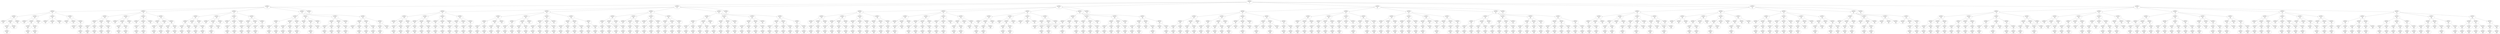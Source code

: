 // The tree
digraph {
	1985673 [label="Max node (O)
Depth: 0, Value: -6.0

X | O |  
  | X |  
  |   |  "]
	479947749 [label="Min node (X)
Depth: 1, Value: -8.0

X | O | O
  | X |  
  |   |  "]
	468050675 [label="Max node (O)
Depth: 2, Value: -6.0

X | O | O
X | X |  
  |   |  "]
	1050482791 [label="Min node (X)
Depth: 3, Value: -6.0

X | O | O
X | X | O
  |   |  "]
	171251732 [label="Max node (O)
Depth: 4, Value: -6.0

X | O | O
X | X | O
X |   |  "]
	120119769 [label="Max node (O)
Depth: 4, Value: -6.0

X | O | O
X | X | O
  | X |  "]
	231751849 [label="Min node (X)
Depth: 5, Value: -4.0

X | O | O
X | X | O
O | X |  "]
	1003898353 [label="Max node (O)
Depth: 6, Value: -4.0

X | O | O
X | X | O
O | X | X"]
	24893159 [label="Min node (X)
Depth: 5, Value: 5.0

X | O | O
X | X | O
  | X | O"]
	791442381 [label="Max node (O)
Depth: 4, Value: -6.0

X | O | O
X | X | O
  |   | X"]
	977105211 [label="Min node (X)
Depth: 3, Value: -6.0

X | O | O
X | X |  
O |   |  "]
	524978073 [label="Max node (O)
Depth: 4, Value: -6.0

X | O | O
X | X | X
O |   |  "]
	116582431 [label="Max node (O)
Depth: 4, Value: -6.0

X | O | O
X | X |  
O | X |  "]
	318845304 [label="Min node (X)
Depth: 5, Value: -4.0

X | O | O
X | X | O
O | X |  "]
	236713899 [label="Max node (O)
Depth: 6, Value: -4.0

X | O | O
X | X | O
O | X | X"]
	956018925 [label="Min node (X)
Depth: 5, Value: -4.0

X | O | O
X | X |  
O | X | O"]
	718347864 [label="Max node (O)
Depth: 6, Value: -4.0

X | O | O
X | X | X
O | X | O"]
	853531839 [label="Max node (O)
Depth: 4, Value: -6.0

X | O | O
X | X |  
O |   | X"]
	823534015 [label="Min node (X)
Depth: 3, Value: -6.0

X | O | O
X | X |  
  | O |  "]
	1020741817 [label="Max node (O)
Depth: 4, Value: -6.0

X | O | O
X | X | X
  | O |  "]
	60305446 [label="Max node (O)
Depth: 4, Value: -6.0

X | O | O
X | X |  
X | O |  "]
	39566839 [label="Max node (O)
Depth: 4, Value: -6.0

X | O | O
X | X |  
  | O | X"]
	178114211 [label="Min node (X)
Depth: 3, Value: -6.0

X | O | O
X | X |  
  |   | O"]
	170426422 [label="Max node (O)
Depth: 4, Value: -6.0

X | O | O
X | X | X
  |   | O"]
	413938141 [label="Max node (O)
Depth: 4, Value: -6.0

X | O | O
X | X |  
X |   | O"]
	335582581 [label="Max node (O)
Depth: 4, Value: -6.0

X | O | O
X | X |  
  | X | O"]
	380985026 [label="Min node (X)
Depth: 5, Value: 5.0

X | O | O
X | X | O
  | X | O"]
	44606623 [label="Min node (X)
Depth: 5, Value: 5.0

X | O | O
X | X |  
O | X | O"]
	271325251 [label="Max node (O)
Depth: 6, Value: -4.0

X | O | O
X | X | X
O | X | O"]
	1055886872 [label="Max node (O)
Depth: 2, Value: -6.0

X | O | O
  | X | X
  |   |  "]
	398711350 [label="Min node (X)
Depth: 3, Value: -6.0

X | O | O
O | X | X
  |   |  "]
	88702871 [label="Max node (O)
Depth: 4, Value: 0.0

X | O | O
O | X | X
X |   |  "]
	538715879 [label="Min node (X)
Depth: 5, Value: -4.0

X | O | O
O | X | X
X | O |  "]
	35646651 [label="Max node (O)
Depth: 6, Value: -4.0

X | O | O
O | X | X
X | O | X"]
	922504716 [label="Min node (X)
Depth: 5, Value: 0.0

X | O | O
O | X | X
X |   | O"]
	133248722 [label="Max node (O)
Depth: 6, Value: 0.0

X | O | O
O | X | X
X | X | O"]
	683887462 [label="Max node (O)
Depth: 4, Value: 0.0

X | O | O
O | X | X
  | X |  "]
	912421677 [label="Min node (X)
Depth: 5, Value: -4.0

X | O | O
O | X | X
O | X |  "]
	612479525 [label="Max node (O)
Depth: 6, Value: -4.0

X | O | O
O | X | X
O | X | X"]
	103157629 [label="Min node (X)
Depth: 5, Value: 0.0

X | O | O
O | X | X
  | X | O"]
	450433179 [label="Max node (O)
Depth: 6, Value: 0.0

X | O | O
O | X | X
X | X | O"]
	974643982 [label="Max node (O)
Depth: 4, Value: -6.0

X | O | O
O | X | X
  |   | X"]
	1056812425 [label="Min node (X)
Depth: 3, Value: -6.0

X | O | O
  | X | X
O |   |  "]
	407500162 [label="Max node (O)
Depth: 4, Value: -6.0

X | O | O
X | X | X
O |   |  "]
	342733851 [label="Max node (O)
Depth: 4, Value: -6.0

X | O | O
  | X | X
O | X |  "]
	791109007 [label="Min node (X)
Depth: 5, Value: -4.0

X | O | O
O | X | X
O | X |  "]
	30087551 [label="Max node (O)
Depth: 6, Value: -4.0

X | O | O
O | X | X
O | X | X"]
	321276213 [label="Min node (X)
Depth: 5, Value: -4.0

X | O | O
  | X | X
O | X | O"]
	458364292 [label="Max node (O)
Depth: 6, Value: -4.0

X | O | O
X | X | X
O | X | O"]
	220142428 [label="Max node (O)
Depth: 4, Value: -6.0

X | O | O
  | X | X
O |   | X"]
	236992569 [label="Min node (X)
Depth: 3, Value: -6.0

X | O | O
  | X | X
  | O |  "]
	749966704 [label="Max node (O)
Depth: 4, Value: -6.0

X | O | O
X | X | X
  | O |  "]
	590287088 [label="Max node (O)
Depth: 4, Value: -6.0

X | O | O
  | X | X
X | O |  "]
	27599307 [label="Min node (X)
Depth: 5, Value: -4.0

X | O | O
O | X | X
X | O |  "]
	780515627 [label="Max node (O)
Depth: 6, Value: -4.0

X | O | O
O | X | X
X | O | X"]
	563271157 [label="Min node (X)
Depth: 5, Value: -4.0

X | O | O
  | X | X
X | O | O"]
	683771266 [label="Max node (O)
Depth: 6, Value: -4.0

X | O | O
X | X | X
X | O | O"]
	84231934 [label="Max node (O)
Depth: 4, Value: -6.0

X | O | O
  | X | X
  | O | X"]
	282749201 [label="Min node (X)
Depth: 3, Value: -6.0

X | O | O
  | X | X
  |   | O"]
	638057623 [label="Max node (O)
Depth: 4, Value: -6.0

X | O | O
X | X | X
  |   | O"]
	575258964 [label="Max node (O)
Depth: 4, Value: -6.0

X | O | O
  | X | X
X |   | O"]
	671080654 [label="Min node (X)
Depth: 5, Value: 0.0

X | O | O
O | X | X
X |   | O"]
	559639714 [label="Max node (O)
Depth: 6, Value: 0.0

X | O | O
O | X | X
X | X | O"]
	501039061 [label="Min node (X)
Depth: 5, Value: 0.0

X | O | O
  | X | X
X | O | O"]
	794901660 [label="Max node (O)
Depth: 6, Value: -4.0

X | O | O
X | X | X
X | O | O"]
	826785748 [label="Max node (O)
Depth: 4, Value: -6.0

X | O | O
  | X | X
  | X | O"]
	640953712 [label="Min node (X)
Depth: 5, Value: 0.0

X | O | O
O | X | X
  | X | O"]
	253207184 [label="Max node (O)
Depth: 6, Value: 0.0

X | O | O
O | X | X
X | X | O"]
	711445781 [label="Min node (X)
Depth: 5, Value: 0.0

X | O | O
  | X | X
O | X | O"]
	540732571 [label="Max node (O)
Depth: 6, Value: -4.0

X | O | O
X | X | X
O | X | O"]
	630398089 [label="Max node (O)
Depth: 2, Value: -6.0

X | O | O
  | X |  
X |   |  "]
	105661715 [label="Min node (X)
Depth: 3, Value: -6.0

X | O | O
O | X |  
X |   |  "]
	425521306 [label="Max node (O)
Depth: 4, Value: 0.0

X | O | O
O | X | X
X |   |  "]
	849023613 [label="Min node (X)
Depth: 5, Value: -4.0

X | O | O
O | X | X
X | O |  "]
	448075978 [label="Max node (O)
Depth: 6, Value: -4.0

X | O | O
O | X | X
X | O | X"]
	228034781 [label="Min node (X)
Depth: 5, Value: 0.0

X | O | O
O | X | X
X |   | O"]
	176678400 [label="Max node (O)
Depth: 6, Value: 0.0

X | O | O
O | X | X
X | X | O"]
	830453525 [label="Max node (O)
Depth: 4, Value: 0.0

X | O | O
O | X |  
X | X |  "]
	739195613 [label="Min node (X)
Depth: 5, Value: -4.0

X | O | O
O | X | O
X | X |  "]
	262773437 [label="Max node (O)
Depth: 6, Value: -4.0

X | O | O
O | X | O
X | X | X"]
	965759329 [label="Min node (X)
Depth: 5, Value: 0.0

X | O | O
O | X |  
X | X | O"]
	1004264584 [label="Max node (O)
Depth: 6, Value: 0.0

X | O | O
O | X | X
X | X | O"]
	630463237 [label="Max node (O)
Depth: 4, Value: -6.0

X | O | O
O | X |  
X |   | X"]
	819996122 [label="Min node (X)
Depth: 3, Value: -6.0

X | O | O
  | X | O
X |   |  "]
	456907712 [label="Max node (O)
Depth: 4, Value: -6.0

X | O | O
X | X | O
X |   |  "]
	720077997 [label="Max node (O)
Depth: 4, Value: -6.0

X | O | O
  | X | O
X | X |  "]
	89723579 [label="Min node (X)
Depth: 5, Value: -4.0

X | O | O
O | X | O
X | X |  "]
	318897821 [label="Max node (O)
Depth: 6, Value: -4.0

X | O | O
O | X | O
X | X | X"]
	918526603 [label="Min node (X)
Depth: 5, Value: 5.0

X | O | O
  | X | O
X | X | O"]
	684156389 [label="Max node (O)
Depth: 4, Value: -6.0

X | O | O
  | X | O
X |   | X"]
	94123609 [label="Min node (X)
Depth: 3, Value: -6.0

X | O | O
  | X |  
X | O |  "]
	515222316 [label="Max node (O)
Depth: 4, Value: -6.0

X | O | O
X | X |  
X | O |  "]
	1047475015 [label="Max node (O)
Depth: 4, Value: -6.0

X | O | O
  | X | X
X | O |  "]
	617551731 [label="Min node (X)
Depth: 5, Value: -4.0

X | O | O
O | X | X
X | O |  "]
	404823816 [label="Max node (O)
Depth: 6, Value: -4.0

X | O | O
O | X | X
X | O | X"]
	976769270 [label="Min node (X)
Depth: 5, Value: -4.0

X | O | O
  | X | X
X | O | O"]
	875150905 [label="Max node (O)
Depth: 6, Value: -4.0

X | O | O
X | X | X
X | O | O"]
	87785768 [label="Max node (O)
Depth: 4, Value: -6.0

X | O | O
  | X |  
X | O | X"]
	553615460 [label="Min node (X)
Depth: 3, Value: -6.0

X | O | O
  | X |  
X |   | O"]
	699772846 [label="Max node (O)
Depth: 4, Value: -6.0

X | O | O
X | X |  
X |   | O"]
	166554133 [label="Max node (O)
Depth: 4, Value: -6.0

X | O | O
  | X | X
X |   | O"]
	320790905 [label="Min node (X)
Depth: 5, Value: 0.0

X | O | O
O | X | X
X |   | O"]
	756144369 [label="Max node (O)
Depth: 6, Value: 0.0

X | O | O
O | X | X
X | X | O"]
	405214014 [label="Min node (X)
Depth: 5, Value: 0.0

X | O | O
  | X | X
X | O | O"]
	95843227 [label="Max node (O)
Depth: 6, Value: -4.0

X | O | O
X | X | X
X | O | O"]
	787201410 [label="Max node (O)
Depth: 4, Value: -6.0

X | O | O
  | X |  
X | X | O"]
	34247845 [label="Min node (X)
Depth: 5, Value: 0.0

X | O | O
O | X |  
X | X | O"]
	540585521 [label="Max node (O)
Depth: 6, Value: 0.0

X | O | O
O | X | X
X | X | O"]
	967329609 [label="Min node (X)
Depth: 5, Value: 5.0

X | O | O
  | X | O
X | X | O"]
	628157426 [label="Max node (O)
Depth: 2, Value: -6.0

X | O | O
  | X |  
  | X |  "]
	88532625 [label="Min node (X)
Depth: 3, Value: -6.0

X | O | O
O | X |  
  | X |  "]
	484089354 [label="Max node (O)
Depth: 4, Value: 0.0

X | O | O
O | X | X
  | X |  "]
	625280661 [label="Min node (X)
Depth: 5, Value: -4.0

X | O | O
O | X | X
O | X |  "]
	773315064 [label="Max node (O)
Depth: 6, Value: -4.0

X | O | O
O | X | X
O | X | X"]
	872713421 [label="Min node (X)
Depth: 5, Value: 0.0

X | O | O
O | X | X
  | X | O"]
	548618936 [label="Max node (O)
Depth: 6, Value: 0.0

X | O | O
O | X | X
X | X | O"]
	297800397 [label="Max node (O)
Depth: 4, Value: 0.0

X | O | O
O | X |  
X | X |  "]
	907849395 [label="Min node (X)
Depth: 5, Value: -4.0

X | O | O
O | X | O
X | X |  "]
	99125900 [label="Max node (O)
Depth: 6, Value: -4.0

X | O | O
O | X | O
X | X | X"]
	530767293 [label="Min node (X)
Depth: 5, Value: 0.0

X | O | O
O | X |  
X | X | O"]
	405697516 [label="Max node (O)
Depth: 6, Value: 0.0

X | O | O
O | X | X
X | X | O"]
	332869443 [label="Max node (O)
Depth: 4, Value: -6.0

X | O | O
O | X |  
  | X | X"]
	433873967 [label="Min node (X)
Depth: 3, Value: -6.0

X | O | O
  | X | O
  | X |  "]
	172844210 [label="Max node (O)
Depth: 4, Value: 5.0

X | O | O
X | X | O
  | X |  "]
	7393577 [label="Min node (X)
Depth: 5, Value: -4.0

X | O | O
X | X | O
O | X |  "]
	936068361 [label="Max node (O)
Depth: 6, Value: -4.0

X | O | O
X | X | O
O | X | X"]
	837067665 [label="Min node (X)
Depth: 5, Value: 5.0

X | O | O
X | X | O
  | X | O"]
	42930073 [label="Max node (O)
Depth: 4, Value: 5.0

X | O | O
  | X | O
X | X |  "]
	699028077 [label="Min node (X)
Depth: 5, Value: -4.0

X | O | O
O | X | O
X | X |  "]
	866173370 [label="Max node (O)
Depth: 6, Value: -4.0

X | O | O
O | X | O
X | X | X"]
	957888340 [label="Min node (X)
Depth: 5, Value: 5.0

X | O | O
  | X | O
X | X | O"]
	103910592 [label="Max node (O)
Depth: 4, Value: -6.0

X | O | O
  | X | O
  | X | X"]
	451532850 [label="Min node (X)
Depth: 3, Value: -6.0

X | O | O
  | X |  
O | X |  "]
	742387970 [label="Max node (O)
Depth: 4, Value: -4.0

X | O | O
X | X |  
O | X |  "]
	502331181 [label="Min node (X)
Depth: 5, Value: -4.0

X | O | O
X | X | O
O | X |  "]
	669813817 [label="Max node (O)
Depth: 6, Value: -4.0

X | O | O
X | X | O
O | X | X"]
	805372594 [label="Min node (X)
Depth: 5, Value: -4.0

X | O | O
X | X |  
O | X | O"]
	869375445 [label="Max node (O)
Depth: 6, Value: -4.0

X | O | O
X | X | X
O | X | O"]
	974433558 [label="Max node (O)
Depth: 4, Value: -4.0

X | O | O
  | X | X
O | X |  "]
	753642664 [label="Min node (X)
Depth: 5, Value: -4.0

X | O | O
O | X | X
O | X |  "]
	728490422 [label="Max node (O)
Depth: 6, Value: -4.0

X | O | O
O | X | X
O | X | X"]
	1031601936 [label="Min node (X)
Depth: 5, Value: -4.0

X | O | O
  | X | X
O | X | O"]
	769416133 [label="Max node (O)
Depth: 6, Value: -4.0

X | O | O
X | X | X
O | X | O"]
	476326152 [label="Max node (O)
Depth: 4, Value: -6.0

X | O | O
  | X |  
O | X | X"]
	375377028 [label="Min node (X)
Depth: 3, Value: 0.0

X | O | O
  | X |  
  | X | O"]
	374032067 [label="Max node (O)
Depth: 4, Value: 5.0

X | O | O
X | X |  
  | X | O"]
	878322539 [label="Min node (X)
Depth: 5, Value: 5.0

X | O | O
X | X | O
  | X | O"]
	100011505 [label="Min node (X)
Depth: 5, Value: 5.0

X | O | O
X | X |  
O | X | O"]
	813929635 [label="Max node (O)
Depth: 6, Value: -4.0

X | O | O
X | X | X
O | X | O"]
	870396651 [label="Max node (O)
Depth: 4, Value: 0.0

X | O | O
  | X | X
  | X | O"]
	532751212 [label="Min node (X)
Depth: 5, Value: 0.0

X | O | O
O | X | X
  | X | O"]
	448207776 [label="Max node (O)
Depth: 6, Value: 0.0

X | O | O
O | X | X
X | X | O"]
	225437702 [label="Min node (X)
Depth: 5, Value: 0.0

X | O | O
  | X | X
O | X | O"]
	1052220844 [label="Max node (O)
Depth: 6, Value: -4.0

X | O | O
X | X | X
O | X | O"]
	286300599 [label="Max node (O)
Depth: 4, Value: 0.0

X | O | O
  | X |  
X | X | O"]
	484585895 [label="Min node (X)
Depth: 5, Value: 0.0

X | O | O
O | X |  
X | X | O"]
	483756445 [label="Max node (O)
Depth: 6, Value: 0.0

X | O | O
O | X | X
X | X | O"]
	487426028 [label="Min node (X)
Depth: 5, Value: 5.0

X | O | O
  | X | O
X | X | O"]
	307663286 [label="Max node (O)
Depth: 2, Value: -8.0

X | O | O
  | X |  
  |   | X"]
	83767370 [label="Min node (X)
Depth: 1, Value: -8.0

X | O |  
O | X |  
  |   |  "]
	394870253 [label="Max node (O)
Depth: 2, Value: -6.0

X | O | X
O | X |  
  |   |  "]
	533802123 [label="Min node (X)
Depth: 3, Value: -6.0

X | O | X
O | X | O
  |   |  "]
	436877327 [label="Max node (O)
Depth: 4, Value: -6.0

X | O | X
O | X | O
X |   |  "]
	836438003 [label="Max node (O)
Depth: 4, Value: -6.0

X | O | X
O | X | O
  | X |  "]
	532492838 [label="Min node (X)
Depth: 5, Value: -4.0

X | O | X
O | X | O
O | X |  "]
	949110563 [label="Max node (O)
Depth: 6, Value: -4.0

X | O | X
O | X | O
O | X | X"]
	739791727 [label="Min node (X)
Depth: 5, Value: -4.0

X | O | X
O | X | O
  | X | O"]
	620098304 [label="Max node (O)
Depth: 6, Value: -4.0

X | O | X
O | X | O
X | X | O"]
	987370110 [label="Max node (O)
Depth: 4, Value: -6.0

X | O | X
O | X | O
  |   | X"]
	964995954 [label="Min node (X)
Depth: 3, Value: -6.0

X | O | X
O | X |  
O |   |  "]
	934367699 [label="Max node (O)
Depth: 4, Value: 0.0

X | O | X
O | X | X
O |   |  "]
	980423241 [label="Min node (X)
Depth: 5, Value: -4.0

X | O | X
O | X | X
O | O |  "]
	814954334 [label="Max node (O)
Depth: 6, Value: -4.0

X | O | X
O | X | X
O | O | X"]
	842309723 [label="Min node (X)
Depth: 5, Value: 0.0

X | O | X
O | X | X
O |   | O"]
	1069848113 [label="Max node (O)
Depth: 6, Value: 0.0

X | O | X
O | X | X
O | X | O"]
	755009973 [label="Max node (O)
Depth: 4, Value: 0.0

X | O | X
O | X |  
O | X |  "]
	734319307 [label="Min node (X)
Depth: 5, Value: -4.0

X | O | X
O | X | O
O | X |  "]
	878850443 [label="Max node (O)
Depth: 6, Value: -4.0

X | O | X
O | X | O
O | X | X"]
	504245637 [label="Min node (X)
Depth: 5, Value: 0.0

X | O | X
O | X |  
O | X | O"]
	602426566 [label="Max node (O)
Depth: 6, Value: 0.0

X | O | X
O | X | X
O | X | O"]
	812947769 [label="Max node (O)
Depth: 4, Value: -6.0

X | O | X
O | X |  
O |   | X"]
	966994088 [label="Min node (X)
Depth: 3, Value: -6.0

X | O | X
O | X |  
  | O |  "]
	335666398 [label="Max node (O)
Depth: 4, Value: -4.0

X | O | X
O | X | X
  | O |  "]
	750177077 [label="Min node (X)
Depth: 5, Value: -4.0

X | O | X
O | X | X
O | O |  "]
	716396809 [label="Max node (O)
Depth: 6, Value: -4.0

X | O | X
O | X | X
O | O | X"]
	222868205 [label="Min node (X)
Depth: 5, Value: -4.0

X | O | X
O | X | X
  | O | O"]
	470161250 [label="Max node (O)
Depth: 6, Value: -4.0

X | O | X
O | X | X
X | O | O"]
	835975733 [label="Max node (O)
Depth: 4, Value: -6.0

X | O | X
O | X |  
X | O |  "]
	1043314483 [label="Max node (O)
Depth: 4, Value: -6.0

X | O | X
O | X |  
  | O | X"]
	407766998 [label="Min node (X)
Depth: 3, Value: -6.0

X | O | X
O | X |  
  |   | O"]
	562663445 [label="Max node (O)
Depth: 4, Value: 0.0

X | O | X
O | X | X
  |   | O"]
	534860853 [label="Min node (X)
Depth: 5, Value: 0.0

X | O | X
O | X | X
O |   | O"]
	175910844 [label="Max node (O)
Depth: 6, Value: 0.0

X | O | X
O | X | X
O | X | O"]
	824937670 [label="Min node (X)
Depth: 5, Value: 0.0

X | O | X
O | X | X
  | O | O"]
	992193121 [label="Max node (O)
Depth: 6, Value: -4.0

X | O | X
O | X | X
X | O | O"]
	633507129 [label="Max node (O)
Depth: 4, Value: -6.0

X | O | X
O | X |  
X |   | O"]
	256544344 [label="Max node (O)
Depth: 4, Value: -6.0

X | O | X
O | X |  
  | X | O"]
	666195698 [label="Min node (X)
Depth: 5, Value: -4.0

X | O | X
O | X | O
  | X | O"]
	596816847 [label="Max node (O)
Depth: 6, Value: -4.0

X | O | X
O | X | O
X | X | O"]
	468814634 [label="Min node (X)
Depth: 5, Value: 0.0

X | O | X
O | X |  
O | X | O"]
	265736775 [label="Max node (O)
Depth: 6, Value: 0.0

X | O | X
O | X | X
O | X | O"]
	681884510 [label="Max node (O)
Depth: 2, Value: -6.0

X | O |  
O | X | X
  |   |  "]
	12699668 [label="Min node (X)
Depth: 3, Value: -6.0

X | O | O
O | X | X
  |   |  "]
	760610136 [label="Max node (O)
Depth: 4, Value: 0.0

X | O | O
O | X | X
X |   |  "]
	583272042 [label="Min node (X)
Depth: 5, Value: -4.0

X | O | O
O | X | X
X | O |  "]
	362912742 [label="Max node (O)
Depth: 6, Value: -4.0

X | O | O
O | X | X
X | O | X"]
	152427103 [label="Min node (X)
Depth: 5, Value: 0.0

X | O | O
O | X | X
X |   | O"]
	1043187503 [label="Max node (O)
Depth: 6, Value: 0.0

X | O | O
O | X | X
X | X | O"]
	1068933156 [label="Max node (O)
Depth: 4, Value: 0.0

X | O | O
O | X | X
  | X |  "]
	426312887 [label="Min node (X)
Depth: 5, Value: -4.0

X | O | O
O | X | X
O | X |  "]
	848843895 [label="Max node (O)
Depth: 6, Value: -4.0

X | O | O
O | X | X
O | X | X"]
	138758803 [label="Min node (X)
Depth: 5, Value: 0.0

X | O | O
O | X | X
  | X | O"]
	393448868 [label="Max node (O)
Depth: 6, Value: 0.0

X | O | O
O | X | X
X | X | O"]
	901989099 [label="Max node (O)
Depth: 4, Value: -6.0

X | O | O
O | X | X
  |   | X"]
	361794384 [label="Min node (X)
Depth: 3, Value: -6.0

X | O |  
O | X | X
O |   |  "]
	777691180 [label="Max node (O)
Depth: 4, Value: 0.0

X | O | X
O | X | X
O |   |  "]
	898265666 [label="Min node (X)
Depth: 5, Value: -4.0

X | O | X
O | X | X
O | O |  "]
	992727800 [label="Max node (O)
Depth: 6, Value: -4.0

X | O | X
O | X | X
O | O | X"]
	330552387 [label="Min node (X)
Depth: 5, Value: 0.0

X | O | X
O | X | X
O |   | O"]
	1040052566 [label="Max node (O)
Depth: 6, Value: 0.0

X | O | X
O | X | X
O | X | O"]
	872657629 [label="Max node (O)
Depth: 4, Value: 0.0

X | O |  
O | X | X
O | X |  "]
	110194292 [label="Min node (X)
Depth: 5, Value: -4.0

X | O | O
O | X | X
O | X |  "]
	135654275 [label="Max node (O)
Depth: 6, Value: -4.0

X | O | O
O | X | X
O | X | X"]
	615746094 [label="Min node (X)
Depth: 5, Value: 0.0

X | O |  
O | X | X
O | X | O"]
	873219588 [label="Max node (O)
Depth: 6, Value: 0.0

X | O | X
O | X | X
O | X | O"]
	389313761 [label="Max node (O)
Depth: 4, Value: -6.0

X | O |  
O | X | X
O |   | X"]
	936945632 [label="Min node (X)
Depth: 3, Value: -6.0

X | O |  
O | X | X
  | O |  "]
	777502111 [label="Max node (O)
Depth: 4, Value: -4.0

X | O | X
O | X | X
  | O |  "]
	370411496 [label="Min node (X)
Depth: 5, Value: -4.0

X | O | X
O | X | X
O | O |  "]
	758658302 [label="Max node (O)
Depth: 6, Value: -4.0

X | O | X
O | X | X
O | O | X"]
	829877052 [label="Min node (X)
Depth: 5, Value: -4.0

X | O | X
O | X | X
  | O | O"]
	1004880949 [label="Max node (O)
Depth: 6, Value: -4.0

X | O | X
O | X | X
X | O | O"]
	1025859942 [label="Max node (O)
Depth: 4, Value: -4.0

X | O |  
O | X | X
X | O |  "]
	385294086 [label="Min node (X)
Depth: 5, Value: -4.0

X | O | O
O | X | X
X | O |  "]
	1059299732 [label="Max node (O)
Depth: 6, Value: -4.0

X | O | O
O | X | X
X | O | X"]
	15538350 [label="Min node (X)
Depth: 5, Value: -4.0

X | O |  
O | X | X
X | O | O"]
	594628663 [label="Max node (O)
Depth: 6, Value: -4.0

X | O | X
O | X | X
X | O | O"]
	218919182 [label="Max node (O)
Depth: 4, Value: -6.0

X | O |  
O | X | X
  | O | X"]
	364695861 [label="Min node (X)
Depth: 3, Value: 0.0

X | O |  
O | X | X
  |   | O"]
	455788988 [label="Max node (O)
Depth: 4, Value: 0.0

X | O | X
O | X | X
  |   | O"]
	1072962286 [label="Min node (X)
Depth: 5, Value: 0.0

X | O | X
O | X | X
O |   | O"]
	710047201 [label="Max node (O)
Depth: 6, Value: 0.0

X | O | X
O | X | X
O | X | O"]
	909334568 [label="Min node (X)
Depth: 5, Value: 0.0

X | O | X
O | X | X
  | O | O"]
	32672522 [label="Max node (O)
Depth: 6, Value: -4.0

X | O | X
O | X | X
X | O | O"]
	347460414 [label="Max node (O)
Depth: 4, Value: 0.0

X | O |  
O | X | X
X |   | O"]
	647333436 [label="Min node (X)
Depth: 5, Value: 0.0

X | O | O
O | X | X
X |   | O"]
	359018013 [label="Max node (O)
Depth: 6, Value: 0.0

X | O | O
O | X | X
X | X | O"]
	783122301 [label="Min node (X)
Depth: 5, Value: 0.0

X | O |  
O | X | X
X | O | O"]
	529303399 [label="Max node (O)
Depth: 6, Value: -4.0

X | O | X
O | X | X
X | O | O"]
	917806140 [label="Max node (O)
Depth: 4, Value: 0.0

X | O |  
O | X | X
  | X | O"]
	764159384 [label="Min node (X)
Depth: 5, Value: 0.0

X | O | O
O | X | X
  | X | O"]
	354230618 [label="Max node (O)
Depth: 6, Value: 0.0

X | O | O
O | X | X
X | X | O"]
	336736604 [label="Min node (X)
Depth: 5, Value: 0.0

X | O |  
O | X | X
O | X | O"]
	19421516 [label="Max node (O)
Depth: 6, Value: 0.0

X | O | X
O | X | X
O | X | O"]
	170144326 [label="Max node (O)
Depth: 2, Value: -6.0

X | O |  
O | X |  
X |   |  "]
	136686604 [label="Min node (X)
Depth: 3, Value: -6.0

X | O | O
O | X |  
X |   |  "]
	64680433 [label="Max node (O)
Depth: 4, Value: 0.0

X | O | O
O | X | X
X |   |  "]
	1057892637 [label="Min node (X)
Depth: 5, Value: -4.0

X | O | O
O | X | X
X | O |  "]
	601219147 [label="Max node (O)
Depth: 6, Value: -4.0

X | O | O
O | X | X
X | O | X"]
	1065650610 [label="Min node (X)
Depth: 5, Value: 0.0

X | O | O
O | X | X
X |   | O"]
	339958471 [label="Max node (O)
Depth: 6, Value: 0.0

X | O | O
O | X | X
X | X | O"]
	65580432 [label="Max node (O)
Depth: 4, Value: 0.0

X | O | O
O | X |  
X | X |  "]
	300000158 [label="Min node (X)
Depth: 5, Value: -4.0

X | O | O
O | X | O
X | X |  "]
	751682753 [label="Max node (O)
Depth: 6, Value: -4.0

X | O | O
O | X | O
X | X | X"]
	477679579 [label="Min node (X)
Depth: 5, Value: 0.0

X | O | O
O | X |  
X | X | O"]
	188456958 [label="Max node (O)
Depth: 6, Value: 0.0

X | O | O
O | X | X
X | X | O"]
	893474032 [label="Max node (O)
Depth: 4, Value: -6.0

X | O | O
O | X |  
X |   | X"]
	1071951581 [label="Min node (X)
Depth: 3, Value: -6.0

X | O |  
O | X | O
X |   |  "]
	346401130 [label="Max node (O)
Depth: 4, Value: -6.0

X | O | X
O | X | O
X |   |  "]
	115020673 [label="Max node (O)
Depth: 4, Value: -6.0

X | O |  
O | X | O
X | X |  "]
	227894906 [label="Min node (X)
Depth: 5, Value: -4.0

X | O | O
O | X | O
X | X |  "]
	465902738 [label="Max node (O)
Depth: 6, Value: -4.0

X | O | O
O | X | O
X | X | X"]
	556300871 [label="Min node (X)
Depth: 5, Value: -4.0

X | O |  
O | X | O
X | X | O"]
	614105218 [label="Max node (O)
Depth: 6, Value: -4.0

X | O | X
O | X | O
X | X | O"]
	683856242 [label="Max node (O)
Depth: 4, Value: -6.0

X | O |  
O | X | O
X |   | X"]
	198647446 [label="Min node (X)
Depth: 3, Value: -6.0

X | O |  
O | X |  
X | O |  "]
	188506504 [label="Max node (O)
Depth: 4, Value: -6.0

X | O | X
O | X |  
X | O |  "]
	805380978 [label="Max node (O)
Depth: 4, Value: -6.0

X | O |  
O | X | X
X | O |  "]
	1049786969 [label="Min node (X)
Depth: 5, Value: -4.0

X | O | O
O | X | X
X | O |  "]
	367679955 [label="Max node (O)
Depth: 6, Value: -4.0

X | O | O
O | X | X
X | O | X"]
	129954452 [label="Min node (X)
Depth: 5, Value: -4.0

X | O |  
O | X | X
X | O | O"]
	204840700 [label="Max node (O)
Depth: 6, Value: -4.0

X | O | X
O | X | X
X | O | O"]
	275238724 [label="Max node (O)
Depth: 4, Value: -6.0

X | O |  
O | X |  
X | O | X"]
	232578072 [label="Min node (X)
Depth: 3, Value: -6.0

X | O |  
O | X |  
X |   | O"]
	10625711 [label="Max node (O)
Depth: 4, Value: -6.0

X | O | X
O | X |  
X |   | O"]
	947832704 [label="Max node (O)
Depth: 4, Value: -6.0

X | O |  
O | X | X
X |   | O"]
	91477993 [label="Min node (X)
Depth: 5, Value: 0.0

X | O | O
O | X | X
X |   | O"]
	756608449 [label="Max node (O)
Depth: 6, Value: 0.0

X | O | O
O | X | X
X | X | O"]
	904322349 [label="Min node (X)
Depth: 5, Value: 0.0

X | O |  
O | X | X
X | O | O"]
	420360850 [label="Max node (O)
Depth: 6, Value: -4.0

X | O | X
O | X | X
X | O | O"]
	386841111 [label="Max node (O)
Depth: 4, Value: -6.0

X | O |  
O | X |  
X | X | O"]
	267929659 [label="Min node (X)
Depth: 5, Value: 0.0

X | O | O
O | X |  
X | X | O"]
	413624299 [label="Max node (O)
Depth: 6, Value: 0.0

X | O | O
O | X | X
X | X | O"]
	191409928 [label="Min node (X)
Depth: 5, Value: 0.0

X | O |  
O | X | O
X | X | O"]
	157952869 [label="Max node (O)
Depth: 6, Value: -4.0

X | O | X
O | X | O
X | X | O"]
	551897884 [label="Max node (O)
Depth: 2, Value: -6.0

X | O |  
O | X |  
  | X |  "]
	661699417 [label="Min node (X)
Depth: 3, Value: -6.0

X | O | O
O | X |  
  | X |  "]
	6307918 [label="Max node (O)
Depth: 4, Value: 0.0

X | O | O
O | X | X
  | X |  "]
	1055416258 [label="Min node (X)
Depth: 5, Value: -4.0

X | O | O
O | X | X
O | X |  "]
	1035884707 [label="Max node (O)
Depth: 6, Value: -4.0

X | O | O
O | X | X
O | X | X"]
	761577191 [label="Min node (X)
Depth: 5, Value: 0.0

X | O | O
O | X | X
  | X | O"]
	291249150 [label="Max node (O)
Depth: 6, Value: 0.0

X | O | O
O | X | X
X | X | O"]
	448145231 [label="Max node (O)
Depth: 4, Value: 0.0

X | O | O
O | X |  
X | X |  "]
	628958206 [label="Min node (X)
Depth: 5, Value: -4.0

X | O | O
O | X | O
X | X |  "]
	174775948 [label="Max node (O)
Depth: 6, Value: -4.0

X | O | O
O | X | O
X | X | X"]
	846130296 [label="Min node (X)
Depth: 5, Value: 0.0

X | O | O
O | X |  
X | X | O"]
	132406603 [label="Max node (O)
Depth: 6, Value: 0.0

X | O | O
O | X | X
X | X | O"]
	361715808 [label="Max node (O)
Depth: 4, Value: -6.0

X | O | O
O | X |  
  | X | X"]
	1062332244 [label="Min node (X)
Depth: 3, Value: -6.0

X | O |  
O | X | O
  | X |  "]
	572064160 [label="Max node (O)
Depth: 4, Value: -4.0

X | O | X
O | X | O
  | X |  "]
	513240543 [label="Min node (X)
Depth: 5, Value: -4.0

X | O | X
O | X | O
O | X |  "]
	722387212 [label="Max node (O)
Depth: 6, Value: -4.0

X | O | X
O | X | O
O | X | X"]
	556749820 [label="Min node (X)
Depth: 5, Value: -4.0

X | O | X
O | X | O
  | X | O"]
	18780272 [label="Max node (O)
Depth: 6, Value: -4.0

X | O | X
O | X | O
X | X | O"]
	1025519706 [label="Max node (O)
Depth: 4, Value: -4.0

X | O |  
O | X | O
X | X |  "]
	238205169 [label="Min node (X)
Depth: 5, Value: -4.0

X | O | O
O | X | O
X | X |  "]
	359246188 [label="Max node (O)
Depth: 6, Value: -4.0

X | O | O
O | X | O
X | X | X"]
	451068256 [label="Min node (X)
Depth: 5, Value: -4.0

X | O |  
O | X | O
X | X | O"]
	147187545 [label="Max node (O)
Depth: 6, Value: -4.0

X | O | X
O | X | O
X | X | O"]
	69064320 [label="Max node (O)
Depth: 4, Value: -6.0

X | O |  
O | X | O
  | X | X"]
	1025689642 [label="Min node (X)
Depth: 3, Value: -6.0

X | O |  
O | X |  
O | X |  "]
	135207167 [label="Max node (O)
Depth: 4, Value: 0.0

X | O | X
O | X |  
O | X |  "]
	604987232 [label="Min node (X)
Depth: 5, Value: -4.0

X | O | X
O | X | O
O | X |  "]
	409602350 [label="Max node (O)
Depth: 6, Value: -4.0

X | O | X
O | X | O
O | X | X"]
	214300401 [label="Min node (X)
Depth: 5, Value: 0.0

X | O | X
O | X |  
O | X | O"]
	261528447 [label="Max node (O)
Depth: 6, Value: 0.0

X | O | X
O | X | X
O | X | O"]
	415789534 [label="Max node (O)
Depth: 4, Value: 0.0

X | O |  
O | X | X
O | X |  "]
	627445070 [label="Min node (X)
Depth: 5, Value: -4.0

X | O | O
O | X | X
O | X |  "]
	125999787 [label="Max node (O)
Depth: 6, Value: -4.0

X | O | O
O | X | X
O | X | X"]
	357036939 [label="Min node (X)
Depth: 5, Value: 0.0

X | O |  
O | X | X
O | X | O"]
	181346254 [label="Max node (O)
Depth: 6, Value: 0.0

X | O | X
O | X | X
O | X | O"]
	723203614 [label="Max node (O)
Depth: 4, Value: -6.0

X | O |  
O | X |  
O | X | X"]
	1070168560 [label="Min node (X)
Depth: 3, Value: 0.0

X | O |  
O | X |  
  | X | O"]
	558172471 [label="Max node (O)
Depth: 4, Value: 0.0

X | O | X
O | X |  
  | X | O"]
	170208604 [label="Min node (X)
Depth: 5, Value: -4.0

X | O | X
O | X | O
  | X | O"]
	337055132 [label="Max node (O)
Depth: 6, Value: -4.0

X | O | X
O | X | O
X | X | O"]
	232100885 [label="Min node (X)
Depth: 5, Value: 0.0

X | O | X
O | X |  
O | X | O"]
	1049397441 [label="Max node (O)
Depth: 6, Value: 0.0

X | O | X
O | X | X
O | X | O"]
	647590414 [label="Max node (O)
Depth: 4, Value: 0.0

X | O |  
O | X | X
  | X | O"]
	722084601 [label="Min node (X)
Depth: 5, Value: 0.0

X | O | O
O | X | X
  | X | O"]
	74809624 [label="Max node (O)
Depth: 6, Value: 0.0

X | O | O
O | X | X
X | X | O"]
	204647858 [label="Min node (X)
Depth: 5, Value: 0.0

X | O |  
O | X | X
O | X | O"]
	193915336 [label="Max node (O)
Depth: 6, Value: 0.0

X | O | X
O | X | X
O | X | O"]
	981144785 [label="Max node (O)
Depth: 4, Value: 0.0

X | O |  
O | X |  
X | X | O"]
	786982201 [label="Min node (X)
Depth: 5, Value: 0.0

X | O | O
O | X |  
X | X | O"]
	397023298 [label="Max node (O)
Depth: 6, Value: 0.0

X | O | O
O | X | X
X | X | O"]
	311872686 [label="Min node (X)
Depth: 5, Value: 0.0

X | O |  
O | X | O
X | X | O"]
	175121805 [label="Max node (O)
Depth: 6, Value: -4.0

X | O | X
O | X | O
X | X | O"]
	937393765 [label="Max node (O)
Depth: 2, Value: -8.0

X | O |  
O | X |  
  |   | X"]
	96513619 [label="Min node (X)
Depth: 1, Value: -8.0

X | O |  
  | X | O
  |   |  "]
	647323957 [label="Max node (O)
Depth: 2, Value: -6.0

X | O | X
  | X | O
  |   |  "]
	369865793 [label="Min node (X)
Depth: 3, Value: -6.0

X | O | X
O | X | O
  |   |  "]
	731218647 [label="Max node (O)
Depth: 4, Value: -6.0

X | O | X
O | X | O
X |   |  "]
	640369765 [label="Max node (O)
Depth: 4, Value: -6.0

X | O | X
O | X | O
  | X |  "]
	769696447 [label="Min node (X)
Depth: 5, Value: -4.0

X | O | X
O | X | O
O | X |  "]
	314896556 [label="Max node (O)
Depth: 6, Value: -4.0

X | O | X
O | X | O
O | X | X"]
	1070109939 [label="Min node (X)
Depth: 5, Value: -4.0

X | O | X
O | X | O
  | X | O"]
	548285272 [label="Max node (O)
Depth: 6, Value: -4.0

X | O | X
O | X | O
X | X | O"]
	903040125 [label="Max node (O)
Depth: 4, Value: -6.0

X | O | X
O | X | O
  |   | X"]
	287304498 [label="Min node (X)
Depth: 3, Value: -6.0

X | O | X
  | X | O
O |   |  "]
	441731650 [label="Max node (O)
Depth: 4, Value: 0.0

X | O | X
X | X | O
O |   |  "]
	940687277 [label="Min node (X)
Depth: 5, Value: -4.0

X | O | X
X | X | O
O | O |  "]
	817240079 [label="Max node (O)
Depth: 6, Value: -4.0

X | O | X
X | X | O
O | O | X"]
	102804839 [label="Min node (X)
Depth: 5, Value: 0.0

X | O | X
X | X | O
O |   | O"]
	864910688 [label="Max node (O)
Depth: 6, Value: 0.0

X | O | X
X | X | O
O | X | O"]
	395867172 [label="Max node (O)
Depth: 4, Value: 0.0

X | O | X
  | X | O
O | X |  "]
	951470303 [label="Min node (X)
Depth: 5, Value: -4.0

X | O | X
O | X | O
O | X |  "]
	887494333 [label="Max node (O)
Depth: 6, Value: -4.0

X | O | X
O | X | O
O | X | X"]
	567146571 [label="Min node (X)
Depth: 5, Value: 0.0

X | O | X
  | X | O
O | X | O"]
	94140809 [label="Max node (O)
Depth: 6, Value: 0.0

X | O | X
X | X | O
O | X | O"]
	702206928 [label="Max node (O)
Depth: 4, Value: -6.0

X | O | X
  | X | O
O |   | X"]
	372922766 [label="Min node (X)
Depth: 3, Value: -6.0

X | O | X
  | X | O
  | O |  "]
	455457912 [label="Max node (O)
Depth: 4, Value: -4.0

X | O | X
X | X | O
  | O |  "]
	965080225 [label="Min node (X)
Depth: 5, Value: -4.0

X | O | X
X | X | O
O | O |  "]
	253817529 [label="Max node (O)
Depth: 6, Value: -4.0

X | O | X
X | X | O
O | O | X"]
	423505628 [label="Min node (X)
Depth: 5, Value: -4.0

X | O | X
X | X | O
  | O | O"]
	817011312 [label="Max node (O)
Depth: 6, Value: -4.0

X | O | X
X | X | O
X | O | O"]
	888078174 [label="Max node (O)
Depth: 4, Value: -6.0

X | O | X
  | X | O
X | O |  "]
	801925857 [label="Max node (O)
Depth: 4, Value: -6.0

X | O | X
  | X | O
  | O | X"]
	334538564 [label="Min node (X)
Depth: 3, Value: -6.0

X | O | X
  | X | O
  |   | O"]
	1071694368 [label="Max node (O)
Depth: 4, Value: 0.0

X | O | X
X | X | O
  |   | O"]
	48503641 [label="Min node (X)
Depth: 5, Value: 0.0

X | O | X
X | X | O
O |   | O"]
	1915813 [label="Max node (O)
Depth: 6, Value: 0.0

X | O | X
X | X | O
O | X | O"]
	473940720 [label="Min node (X)
Depth: 5, Value: 0.0

X | O | X
X | X | O
  | O | O"]
	276353255 [label="Max node (O)
Depth: 6, Value: -4.0

X | O | X
X | X | O
X | O | O"]
	134956337 [label="Max node (O)
Depth: 4, Value: -6.0

X | O | X
  | X | O
X |   | O"]
	534817358 [label="Max node (O)
Depth: 4, Value: -6.0

X | O | X
  | X | O
  | X | O"]
	249696192 [label="Min node (X)
Depth: 5, Value: -4.0

X | O | X
O | X | O
  | X | O"]
	461089612 [label="Max node (O)
Depth: 6, Value: -4.0

X | O | X
O | X | O
X | X | O"]
	634010835 [label="Min node (X)
Depth: 5, Value: 0.0

X | O | X
  | X | O
O | X | O"]
	876140306 [label="Max node (O)
Depth: 6, Value: 0.0

X | O | X
X | X | O
O | X | O"]
	1016863513 [label="Max node (O)
Depth: 2, Value: -6.0

X | O |  
X | X | O
  |   |  "]
	890796308 [label="Min node (X)
Depth: 3, Value: -6.0

X | O | O
X | X | O
  |   |  "]
	286200913 [label="Max node (O)
Depth: 4, Value: -6.0

X | O | O
X | X | O
X |   |  "]
	375968441 [label="Max node (O)
Depth: 4, Value: -6.0

X | O | O
X | X | O
  | X |  "]
	1004600039 [label="Min node (X)
Depth: 5, Value: -4.0

X | O | O
X | X | O
O | X |  "]
	835164342 [label="Max node (O)
Depth: 6, Value: -4.0

X | O | O
X | X | O
O | X | X"]
	176168779 [label="Min node (X)
Depth: 5, Value: 5.0

X | O | O
X | X | O
  | X | O"]
	1065314945 [label="Max node (O)
Depth: 4, Value: -6.0

X | O | O
X | X | O
  |   | X"]
	814069753 [label="Min node (X)
Depth: 3, Value: -6.0

X | O |  
X | X | O
O |   |  "]
	108391758 [label="Max node (O)
Depth: 4, Value: 0.0

X | O | X
X | X | O
O |   |  "]
	691652030 [label="Min node (X)
Depth: 5, Value: -4.0

X | O | X
X | X | O
O | O |  "]
	541390778 [label="Max node (O)
Depth: 6, Value: -4.0

X | O | X
X | X | O
O | O | X"]
	634048386 [label="Min node (X)
Depth: 5, Value: 0.0

X | O | X
X | X | O
O |   | O"]
	589758983 [label="Max node (O)
Depth: 6, Value: 0.0

X | O | X
X | X | O
O | X | O"]
	591186876 [label="Max node (O)
Depth: 4, Value: 0.0

X | O |  
X | X | O
O | X |  "]
	666870843 [label="Min node (X)
Depth: 5, Value: -4.0

X | O | O
X | X | O
O | X |  "]
	214724196 [label="Max node (O)
Depth: 6, Value: -4.0

X | O | O
X | X | O
O | X | X"]
	6513256 [label="Min node (X)
Depth: 5, Value: 0.0

X | O |  
X | X | O
O | X | O"]
	24529774 [label="Max node (O)
Depth: 6, Value: 0.0

X | O | X
X | X | O
O | X | O"]
	440479024 [label="Max node (O)
Depth: 4, Value: -6.0

X | O |  
X | X | O
O |   | X"]
	1047799607 [label="Min node (X)
Depth: 3, Value: -6.0

X | O |  
X | X | O
  | O |  "]
	191669193 [label="Max node (O)
Depth: 4, Value: -4.0

X | O | X
X | X | O
  | O |  "]
	954692942 [label="Min node (X)
Depth: 5, Value: -4.0

X | O | X
X | X | O
O | O |  "]
	410804671 [label="Max node (O)
Depth: 6, Value: -4.0

X | O | X
X | X | O
O | O | X"]
	15999269 [label="Min node (X)
Depth: 5, Value: -4.0

X | O | X
X | X | O
  | O | O"]
	294829457 [label="Max node (O)
Depth: 6, Value: -4.0

X | O | X
X | X | O
X | O | O"]
	894466808 [label="Max node (O)
Depth: 4, Value: -6.0

X | O |  
X | X | O
X | O |  "]
	212490051 [label="Max node (O)
Depth: 4, Value: -6.0

X | O |  
X | X | O
  | O | X"]
	481707639 [label="Min node (X)
Depth: 3, Value: -6.0

X | O |  
X | X | O
  |   | O"]
	955423047 [label="Max node (O)
Depth: 4, Value: 0.0

X | O | X
X | X | O
  |   | O"]
	321926686 [label="Min node (X)
Depth: 5, Value: 0.0

X | O | X
X | X | O
O |   | O"]
	799780547 [label="Max node (O)
Depth: 6, Value: 0.0

X | O | X
X | X | O
O | X | O"]
	103968774 [label="Min node (X)
Depth: 5, Value: 0.0

X | O | X
X | X | O
  | O | O"]
	441365760 [label="Max node (O)
Depth: 6, Value: -4.0

X | O | X
X | X | O
X | O | O"]
	582887596 [label="Max node (O)
Depth: 4, Value: -6.0

X | O |  
X | X | O
X |   | O"]
	687239701 [label="Max node (O)
Depth: 4, Value: -6.0

X | O |  
X | X | O
  | X | O"]
	950023001 [label="Min node (X)
Depth: 5, Value: 5.0

X | O | O
X | X | O
  | X | O"]
	123917220 [label="Min node (X)
Depth: 5, Value: 5.0

X | O |  
X | X | O
O | X | O"]
	430439107 [label="Max node (O)
Depth: 6, Value: 0.0

X | O | X
X | X | O
O | X | O"]
	834003098 [label="Max node (O)
Depth: 2, Value: -6.0

X | O |  
  | X | O
X |   |  "]
	282052666 [label="Min node (X)
Depth: 3, Value: -6.0

X | O | O
  | X | O
X |   |  "]
	511683829 [label="Max node (O)
Depth: 4, Value: -6.0

X | O | O
X | X | O
X |   |  "]
	209342187 [label="Max node (O)
Depth: 4, Value: -6.0

X | O | O
  | X | O
X | X |  "]
	270159482 [label="Min node (X)
Depth: 5, Value: -4.0

X | O | O
O | X | O
X | X |  "]
	179482892 [label="Max node (O)
Depth: 6, Value: -4.0

X | O | O
O | X | O
X | X | X"]
	594686903 [label="Min node (X)
Depth: 5, Value: 5.0

X | O | O
  | X | O
X | X | O"]
	824225157 [label="Max node (O)
Depth: 4, Value: -6.0

X | O | O
  | X | O
X |   | X"]
	548024208 [label="Min node (X)
Depth: 3, Value: -6.0

X | O |  
O | X | O
X |   |  "]
	719289357 [label="Max node (O)
Depth: 4, Value: -6.0

X | O | X
O | X | O
X |   |  "]
	485926447 [label="Max node (O)
Depth: 4, Value: -6.0

X | O |  
O | X | O
X | X |  "]
	509995797 [label="Min node (X)
Depth: 5, Value: -4.0

X | O | O
O | X | O
X | X |  "]
	954040691 [label="Max node (O)
Depth: 6, Value: -4.0

X | O | O
O | X | O
X | X | X"]
	727859653 [label="Min node (X)
Depth: 5, Value: -4.0

X | O |  
O | X | O
X | X | O"]
	370746152 [label="Max node (O)
Depth: 6, Value: -4.0

X | O | X
O | X | O
X | X | O"]
	128543272 [label="Max node (O)
Depth: 4, Value: -6.0

X | O |  
O | X | O
X |   | X"]
	775704346 [label="Min node (X)
Depth: 3, Value: -6.0

X | O |  
  | X | O
X | O |  "]
	489406217 [label="Max node (O)
Depth: 4, Value: -6.0

X | O | X
  | X | O
X | O |  "]
	626076754 [label="Max node (O)
Depth: 4, Value: -6.0

X | O |  
X | X | O
X | O |  "]
	878266114 [label="Max node (O)
Depth: 4, Value: -6.0

X | O |  
  | X | O
X | O | X"]
	835073230 [label="Min node (X)
Depth: 3, Value: -6.0

X | O |  
  | X | O
X |   | O"]
	983220888 [label="Max node (O)
Depth: 4, Value: -6.0

X | O | X
  | X | O
X |   | O"]
	807032857 [label="Max node (O)
Depth: 4, Value: -6.0

X | O |  
X | X | O
X |   | O"]
	193095028 [label="Max node (O)
Depth: 4, Value: -6.0

X | O |  
  | X | O
X | X | O"]
	829648324 [label="Min node (X)
Depth: 5, Value: 5.0

X | O | O
  | X | O
X | X | O"]
	636737952 [label="Min node (X)
Depth: 5, Value: 5.0

X | O |  
O | X | O
X | X | O"]
	545987615 [label="Max node (O)
Depth: 6, Value: -4.0

X | O | X
O | X | O
X | X | O"]
	321863099 [label="Max node (O)
Depth: 2, Value: -6.0

X | O |  
  | X | O
  | X |  "]
	343721364 [label="Min node (X)
Depth: 3, Value: -6.0

X | O | O
  | X | O
  | X |  "]
	252281298 [label="Max node (O)
Depth: 4, Value: 5.0

X | O | O
X | X | O
  | X |  "]
	902065014 [label="Min node (X)
Depth: 5, Value: -4.0

X | O | O
X | X | O
O | X |  "]
	258978418 [label="Max node (O)
Depth: 6, Value: -4.0

X | O | O
X | X | O
O | X | X"]
	371433610 [label="Min node (X)
Depth: 5, Value: 5.0

X | O | O
X | X | O
  | X | O"]
	673695320 [label="Max node (O)
Depth: 4, Value: 5.0

X | O | O
  | X | O
X | X |  "]
	452543763 [label="Min node (X)
Depth: 5, Value: -4.0

X | O | O
O | X | O
X | X |  "]
	905600830 [label="Max node (O)
Depth: 6, Value: -4.0

X | O | O
O | X | O
X | X | X"]
	128052777 [label="Min node (X)
Depth: 5, Value: 5.0

X | O | O
  | X | O
X | X | O"]
	514493837 [label="Max node (O)
Depth: 4, Value: -6.0

X | O | O
  | X | O
  | X | X"]
	511573099 [label="Min node (X)
Depth: 3, Value: -6.0

X | O |  
O | X | O
  | X |  "]
	291292704 [label="Max node (O)
Depth: 4, Value: -4.0

X | O | X
O | X | O
  | X |  "]
	618688121 [label="Min node (X)
Depth: 5, Value: -4.0

X | O | X
O | X | O
O | X |  "]
	404828757 [label="Max node (O)
Depth: 6, Value: -4.0

X | O | X
O | X | O
O | X | X"]
	473177672 [label="Min node (X)
Depth: 5, Value: -4.0

X | O | X
O | X | O
  | X | O"]
	323973664 [label="Max node (O)
Depth: 6, Value: -4.0

X | O | X
O | X | O
X | X | O"]
	79208455 [label="Max node (O)
Depth: 4, Value: -4.0

X | O |  
O | X | O
X | X |  "]
	508203186 [label="Min node (X)
Depth: 5, Value: -4.0

X | O | O
O | X | O
X | X |  "]
	685144740 [label="Max node (O)
Depth: 6, Value: -4.0

X | O | O
O | X | O
X | X | X"]
	1008056965 [label="Min node (X)
Depth: 5, Value: -4.0

X | O |  
O | X | O
X | X | O"]
	522572244 [label="Max node (O)
Depth: 6, Value: -4.0

X | O | X
O | X | O
X | X | O"]
	865091587 [label="Max node (O)
Depth: 4, Value: -6.0

X | O |  
O | X | O
  | X | X"]
	784429644 [label="Min node (X)
Depth: 3, Value: -6.0

X | O |  
  | X | O
O | X |  "]
	419785512 [label="Max node (O)
Depth: 4, Value: 0.0

X | O | X
  | X | O
O | X |  "]
	875603598 [label="Min node (X)
Depth: 5, Value: -4.0

X | O | X
O | X | O
O | X |  "]
	201219430 [label="Max node (O)
Depth: 6, Value: -4.0

X | O | X
O | X | O
O | X | X"]
	486269595 [label="Min node (X)
Depth: 5, Value: 0.0

X | O | X
  | X | O
O | X | O"]
	645923272 [label="Max node (O)
Depth: 6, Value: 0.0

X | O | X
X | X | O
O | X | O"]
	206269953 [label="Max node (O)
Depth: 4, Value: 0.0

X | O |  
X | X | O
O | X |  "]
	574312195 [label="Min node (X)
Depth: 5, Value: -4.0

X | O | O
X | X | O
O | X |  "]
	686241623 [label="Max node (O)
Depth: 6, Value: -4.0

X | O | O
X | X | O
O | X | X"]
	289299979 [label="Min node (X)
Depth: 5, Value: 0.0

X | O |  
X | X | O
O | X | O"]
	1050891946 [label="Max node (O)
Depth: 6, Value: 0.0

X | O | X
X | X | O
O | X | O"]
	256241628 [label="Max node (O)
Depth: 4, Value: -6.0

X | O |  
  | X | O
O | X | X"]
	517137029 [label="Min node (X)
Depth: 3, Value: 0.0

X | O |  
  | X | O
  | X | O"]
	636338774 [label="Max node (O)
Depth: 4, Value: 0.0

X | O | X
  | X | O
  | X | O"]
	10352262 [label="Min node (X)
Depth: 5, Value: -4.0

X | O | X
O | X | O
  | X | O"]
	365629220 [label="Max node (O)
Depth: 6, Value: -4.0

X | O | X
O | X | O
X | X | O"]
	773690476 [label="Min node (X)
Depth: 5, Value: 0.0

X | O | X
  | X | O
O | X | O"]
	198109410 [label="Max node (O)
Depth: 6, Value: 0.0

X | O | X
X | X | O
O | X | O"]
	316739540 [label="Max node (O)
Depth: 4, Value: 0.0

X | O |  
X | X | O
  | X | O"]
	413121938 [label="Min node (X)
Depth: 5, Value: 5.0

X | O | O
X | X | O
  | X | O"]
	707919016 [label="Min node (X)
Depth: 5, Value: 5.0

X | O |  
X | X | O
O | X | O"]
	705657908 [label="Max node (O)
Depth: 6, Value: 0.0

X | O | X
X | X | O
O | X | O"]
	618344776 [label="Max node (O)
Depth: 4, Value: 0.0

X | O |  
  | X | O
X | X | O"]
	228607169 [label="Min node (X)
Depth: 5, Value: 5.0

X | O | O
  | X | O
X | X | O"]
	160750887 [label="Min node (X)
Depth: 5, Value: 5.0

X | O |  
O | X | O
X | X | O"]
	372524167 [label="Max node (O)
Depth: 6, Value: -4.0

X | O | X
O | X | O
X | X | O"]
	863135832 [label="Max node (O)
Depth: 2, Value: -8.0

X | O |  
  | X | O
  |   | X"]
	421522177 [label="Min node (X)
Depth: 1, Value: -8.0

X | O |  
  | X |  
O |   |  "]
	825669142 [label="Max node (O)
Depth: 2, Value: 0.0

X | O | X
  | X |  
O |   |  "]
	296244801 [label="Min node (X)
Depth: 3, Value: -6.0

X | O | X
O | X |  
O |   |  "]
	329821388 [label="Max node (O)
Depth: 4, Value: 0.0

X | O | X
O | X | X
O |   |  "]
	685229806 [label="Min node (X)
Depth: 5, Value: -4.0

X | O | X
O | X | X
O | O |  "]
	194410428 [label="Max node (O)
Depth: 6, Value: -4.0

X | O | X
O | X | X
O | O | X"]
	244767326 [label="Min node (X)
Depth: 5, Value: 0.0

X | O | X
O | X | X
O |   | O"]
	483675765 [label="Max node (O)
Depth: 6, Value: 0.0

X | O | X
O | X | X
O | X | O"]
	189180138 [label="Max node (O)
Depth: 4, Value: 0.0

X | O | X
O | X |  
O | X |  "]
	878884389 [label="Min node (X)
Depth: 5, Value: -4.0

X | O | X
O | X | O
O | X |  "]
	360637569 [label="Max node (O)
Depth: 6, Value: -4.0

X | O | X
O | X | O
O | X | X"]
	254915590 [label="Min node (X)
Depth: 5, Value: 0.0

X | O | X
O | X |  
O | X | O"]
	509281397 [label="Max node (O)
Depth: 6, Value: 0.0

X | O | X
O | X | X
O | X | O"]
	475779675 [label="Max node (O)
Depth: 4, Value: -6.0

X | O | X
O | X |  
O |   | X"]
	533741301 [label="Min node (X)
Depth: 3, Value: -6.0

X | O | X
  | X | O
O |   |  "]
	324154286 [label="Max node (O)
Depth: 4, Value: 0.0

X | O | X
X | X | O
O |   |  "]
	946551328 [label="Min node (X)
Depth: 5, Value: -4.0

X | O | X
X | X | O
O | O |  "]
	582330225 [label="Max node (O)
Depth: 6, Value: -4.0

X | O | X
X | X | O
O | O | X"]
	21777995 [label="Min node (X)
Depth: 5, Value: 0.0

X | O | X
X | X | O
O |   | O"]
	826664732 [label="Max node (O)
Depth: 6, Value: 0.0

X | O | X
X | X | O
O | X | O"]
	1020575981 [label="Max node (O)
Depth: 4, Value: 0.0

X | O | X
  | X | O
O | X |  "]
	769917579 [label="Min node (X)
Depth: 5, Value: -4.0

X | O | X
O | X | O
O | X |  "]
	106626423 [label="Max node (O)
Depth: 6, Value: -4.0

X | O | X
O | X | O
O | X | X"]
	1011488850 [label="Min node (X)
Depth: 5, Value: 0.0

X | O | X
  | X | O
O | X | O"]
	589585597 [label="Max node (O)
Depth: 6, Value: 0.0

X | O | X
X | X | O
O | X | O"]
	189537444 [label="Max node (O)
Depth: 4, Value: -6.0

X | O | X
  | X | O
O |   | X"]
	909627518 [label="Min node (X)
Depth: 3, Value: -6.0

X | O | X
  | X |  
O | O |  "]
	828241390 [label="Max node (O)
Depth: 4, Value: 5.0

X | O | X
X | X |  
O | O |  "]
	281947159 [label="Min node (X)
Depth: 5, Value: -4.0

X | O | X
X | X | O
O | O |  "]
	1041784398 [label="Max node (O)
Depth: 6, Value: -4.0

X | O | X
X | X | O
O | O | X"]
	1023047334 [label="Min node (X)
Depth: 5, Value: 5.0

X | O | X
X | X |  
O | O | O"]
	624765273 [label="Max node (O)
Depth: 4, Value: 5.0

X | O | X
  | X | X
O | O |  "]
	641111358 [label="Min node (X)
Depth: 5, Value: -4.0

X | O | X
O | X | X
O | O |  "]
	263422509 [label="Max node (O)
Depth: 6, Value: -4.0

X | O | X
O | X | X
O | O | X"]
	513776348 [label="Min node (X)
Depth: 5, Value: 5.0

X | O | X
  | X | X
O | O | O"]
	963069742 [label="Max node (O)
Depth: 4, Value: -6.0

X | O | X
  | X |  
O | O | X"]
	570656262 [label="Min node (X)
Depth: 3, Value: 0.0

X | O | X
  | X |  
O |   | O"]
	743516314 [label="Max node (O)
Depth: 4, Value: 5.0

X | O | X
X | X |  
O |   | O"]
	203292929 [label="Min node (X)
Depth: 5, Value: 0.0

X | O | X
X | X | O
O |   | O"]
	221520764 [label="Max node (O)
Depth: 6, Value: 0.0

X | O | X
X | X | O
O | X | O"]
	401355242 [label="Min node (X)
Depth: 5, Value: 5.0

X | O | X
X | X |  
O | O | O"]
	242026040 [label="Max node (O)
Depth: 4, Value: 5.0

X | O | X
  | X | X
O |   | O"]
	459880546 [label="Min node (X)
Depth: 5, Value: 0.0

X | O | X
O | X | X
O |   | O"]
	468993712 [label="Max node (O)
Depth: 6, Value: 0.0

X | O | X
O | X | X
O | X | O"]
	297003333 [label="Min node (X)
Depth: 5, Value: 5.0

X | O | X
  | X | X
O | O | O"]
	884216087 [label="Max node (O)
Depth: 4, Value: 0.0

X | O | X
  | X |  
O | X | O"]
	650411148 [label="Min node (X)
Depth: 5, Value: 0.0

X | O | X
O | X |  
O | X | O"]
	724935234 [label="Max node (O)
Depth: 6, Value: 0.0

X | O | X
O | X | X
O | X | O"]
	569027488 [label="Min node (X)
Depth: 5, Value: 0.0

X | O | X
  | X | O
O | X | O"]
	187124799 [label="Max node (O)
Depth: 6, Value: 0.0

X | O | X
X | X | O
O | X | O"]
	484965274 [label="Max node (O)
Depth: 2, Value: -6.0

X | O |  
X | X |  
O |   |  "]
	264775111 [label="Min node (X)
Depth: 3, Value: -6.0

X | O | O
X | X |  
O |   |  "]
	491962674 [label="Max node (O)
Depth: 4, Value: -6.0

X | O | O
X | X | X
O |   |  "]
	1057999590 [label="Max node (O)
Depth: 4, Value: -6.0

X | O | O
X | X |  
O | X |  "]
	156283506 [label="Min node (X)
Depth: 5, Value: -4.0

X | O | O
X | X | O
O | X |  "]
	757622963 [label="Max node (O)
Depth: 6, Value: -4.0

X | O | O
X | X | O
O | X | X"]
	927407008 [label="Min node (X)
Depth: 5, Value: -4.0

X | O | O
X | X |  
O | X | O"]
	336335132 [label="Max node (O)
Depth: 6, Value: -4.0

X | O | O
X | X | X
O | X | O"]
	707820040 [label="Max node (O)
Depth: 4, Value: -6.0

X | O | O
X | X |  
O |   | X"]
	274855115 [label="Min node (X)
Depth: 3, Value: -6.0

X | O |  
X | X | O
O |   |  "]
	993047981 [label="Max node (O)
Depth: 4, Value: 0.0

X | O | X
X | X | O
O |   |  "]
	1051585754 [label="Min node (X)
Depth: 5, Value: -4.0

X | O | X
X | X | O
O | O |  "]
	718446795 [label="Max node (O)
Depth: 6, Value: -4.0

X | O | X
X | X | O
O | O | X"]
	97363695 [label="Min node (X)
Depth: 5, Value: 0.0

X | O | X
X | X | O
O |   | O"]
	1002334104 [label="Max node (O)
Depth: 6, Value: 0.0

X | O | X
X | X | O
O | X | O"]
	109655734 [label="Max node (O)
Depth: 4, Value: 0.0

X | O |  
X | X | O
O | X |  "]
	177684912 [label="Min node (X)
Depth: 5, Value: -4.0

X | O | O
X | X | O
O | X |  "]
	997526683 [label="Max node (O)
Depth: 6, Value: -4.0

X | O | O
X | X | O
O | X | X"]
	189667609 [label="Min node (X)
Depth: 5, Value: 0.0

X | O |  
X | X | O
O | X | O"]
	852024362 [label="Max node (O)
Depth: 6, Value: 0.0

X | O | X
X | X | O
O | X | O"]
	386877369 [label="Max node (O)
Depth: 4, Value: -6.0

X | O |  
X | X | O
O |   | X"]
	982497529 [label="Min node (X)
Depth: 3, Value: -6.0

X | O |  
X | X |  
O | O |  "]
	685908216 [label="Max node (O)
Depth: 4, Value: 5.0

X | O | X
X | X |  
O | O |  "]
	1021291739 [label="Min node (X)
Depth: 5, Value: -4.0

X | O | X
X | X | O
O | O |  "]
	362559900 [label="Max node (O)
Depth: 6, Value: -4.0

X | O | X
X | X | O
O | O | X"]
	1071357482 [label="Min node (X)
Depth: 5, Value: 5.0

X | O | X
X | X |  
O | O | O"]
	529690588 [label="Max node (O)
Depth: 4, Value: -6.0

X | O |  
X | X | X
O | O |  "]
	583254659 [label="Max node (O)
Depth: 4, Value: -6.0

X | O |  
X | X |  
O | O | X"]
	727845204 [label="Min node (X)
Depth: 3, Value: -6.0

X | O |  
X | X |  
O |   | O"]
	1065367420 [label="Max node (O)
Depth: 4, Value: 5.0

X | O | X
X | X |  
O |   | O"]
	15272374 [label="Min node (X)
Depth: 5, Value: 0.0

X | O | X
X | X | O
O |   | O"]
	544068915 [label="Max node (O)
Depth: 6, Value: 0.0

X | O | X
X | X | O
O | X | O"]
	633197462 [label="Min node (X)
Depth: 5, Value: 5.0

X | O | X
X | X |  
O | O | O"]
	485799988 [label="Max node (O)
Depth: 4, Value: -6.0

X | O |  
X | X | X
O |   | O"]
	618807771 [label="Max node (O)
Depth: 4, Value: -6.0

X | O |  
X | X |  
O | X | O"]
	565576797 [label="Min node (X)
Depth: 5, Value: -4.0

X | O | O
X | X |  
O | X | O"]
	1011565606 [label="Max node (O)
Depth: 6, Value: -4.0

X | O | O
X | X | X
O | X | O"]
	566201716 [label="Min node (X)
Depth: 5, Value: 0.0

X | O |  
X | X | O
O | X | O"]
	237415805 [label="Max node (O)
Depth: 6, Value: 0.0

X | O | X
X | X | O
O | X | O"]
	902047796 [label="Max node (O)
Depth: 2, Value: -6.0

X | O |  
  | X | X
O |   |  "]
	456286271 [label="Min node (X)
Depth: 3, Value: -6.0

X | O | O
  | X | X
O |   |  "]
	714066472 [label="Max node (O)
Depth: 4, Value: -6.0

X | O | O
X | X | X
O |   |  "]
	839597423 [label="Max node (O)
Depth: 4, Value: -6.0

X | O | O
  | X | X
O | X |  "]
	666245236 [label="Min node (X)
Depth: 5, Value: -4.0

X | O | O
O | X | X
O | X |  "]
	275130484 [label="Max node (O)
Depth: 6, Value: -4.0

X | O | O
O | X | X
O | X | X"]
	974223566 [label="Min node (X)
Depth: 5, Value: -4.0

X | O | O
  | X | X
O | X | O"]
	113602563 [label="Max node (O)
Depth: 6, Value: -4.0

X | O | O
X | X | X
O | X | O"]
	900953279 [label="Max node (O)
Depth: 4, Value: -6.0

X | O | O
  | X | X
O |   | X"]
	569622496 [label="Min node (X)
Depth: 3, Value: -6.0

X | O |  
O | X | X
O |   |  "]
	311764271 [label="Max node (O)
Depth: 4, Value: 0.0

X | O | X
O | X | X
O |   |  "]
	709635256 [label="Min node (X)
Depth: 5, Value: -4.0

X | O | X
O | X | X
O | O |  "]
	707690991 [label="Max node (O)
Depth: 6, Value: -4.0

X | O | X
O | X | X
O | O | X"]
	455429061 [label="Min node (X)
Depth: 5, Value: 0.0

X | O | X
O | X | X
O |   | O"]
	796592471 [label="Max node (O)
Depth: 6, Value: 0.0

X | O | X
O | X | X
O | X | O"]
	767790035 [label="Max node (O)
Depth: 4, Value: 0.0

X | O |  
O | X | X
O | X |  "]
	610928867 [label="Min node (X)
Depth: 5, Value: -4.0

X | O | O
O | X | X
O | X |  "]
	673413346 [label="Max node (O)
Depth: 6, Value: -4.0

X | O | O
O | X | X
O | X | X"]
	1045863312 [label="Min node (X)
Depth: 5, Value: 0.0

X | O |  
O | X | X
O | X | O"]
	802540193 [label="Max node (O)
Depth: 6, Value: 0.0

X | O | X
O | X | X
O | X | O"]
	585875967 [label="Max node (O)
Depth: 4, Value: -6.0

X | O |  
O | X | X
O |   | X"]
	169002680 [label="Min node (X)
Depth: 3, Value: -6.0

X | O |  
  | X | X
O | O |  "]
	202454982 [label="Max node (O)
Depth: 4, Value: 5.0

X | O | X
  | X | X
O | O |  "]
	89948105 [label="Min node (X)
Depth: 5, Value: -4.0

X | O | X
O | X | X
O | O |  "]
	1050407073 [label="Max node (O)
Depth: 6, Value: -4.0

X | O | X
O | X | X
O | O | X"]
	162338425 [label="Min node (X)
Depth: 5, Value: 5.0

X | O | X
  | X | X
O | O | O"]
	873759136 [label="Max node (O)
Depth: 4, Value: -6.0

X | O |  
X | X | X
O | O |  "]
	1016629816 [label="Max node (O)
Depth: 4, Value: -6.0

X | O |  
  | X | X
O | O | X"]
	697412915 [label="Min node (X)
Depth: 3, Value: -6.0

X | O |  
  | X | X
O |   | O"]
	487281318 [label="Max node (O)
Depth: 4, Value: 5.0

X | O | X
  | X | X
O |   | O"]
	383020220 [label="Min node (X)
Depth: 5, Value: 0.0

X | O | X
O | X | X
O |   | O"]
	454899794 [label="Max node (O)
Depth: 6, Value: 0.0

X | O | X
O | X | X
O | X | O"]
	834592401 [label="Min node (X)
Depth: 5, Value: 5.0

X | O | X
  | X | X
O | O | O"]
	295794716 [label="Max node (O)
Depth: 4, Value: -6.0

X | O |  
X | X | X
O |   | O"]
	325424686 [label="Max node (O)
Depth: 4, Value: -6.0

X | O |  
  | X | X
O | X | O"]
	561316435 [label="Min node (X)
Depth: 5, Value: -4.0

X | O | O
  | X | X
O | X | O"]
	525140722 [label="Max node (O)
Depth: 6, Value: -4.0

X | O | O
X | X | X
O | X | O"]
	706392313 [label="Min node (X)
Depth: 5, Value: 0.0

X | O |  
O | X | X
O | X | O"]
	400085779 [label="Max node (O)
Depth: 6, Value: 0.0

X | O | X
O | X | X
O | X | O"]
	507734079 [label="Max node (O)
Depth: 2, Value: -6.0

X | O |  
  | X |  
O | X |  "]
	958401108 [label="Min node (X)
Depth: 3, Value: -6.0

X | O | O
  | X |  
O | X |  "]
	577415576 [label="Max node (O)
Depth: 4, Value: -4.0

X | O | O
X | X |  
O | X |  "]
	1027267220 [label="Min node (X)
Depth: 5, Value: -4.0

X | O | O
X | X | O
O | X |  "]
	736440176 [label="Max node (O)
Depth: 6, Value: -4.0

X | O | O
X | X | O
O | X | X"]
	55774243 [label="Min node (X)
Depth: 5, Value: -4.0

X | O | O
X | X |  
O | X | O"]
	538928406 [label="Max node (O)
Depth: 6, Value: -4.0

X | O | O
X | X | X
O | X | O"]
	482670186 [label="Max node (O)
Depth: 4, Value: -4.0

X | O | O
  | X | X
O | X |  "]
	784935146 [label="Min node (X)
Depth: 5, Value: -4.0

X | O | O
O | X | X
O | X |  "]
	128091659 [label="Max node (O)
Depth: 6, Value: -4.0

X | O | O
O | X | X
O | X | X"]
	1044711632 [label="Min node (X)
Depth: 5, Value: -4.0

X | O | O
  | X | X
O | X | O"]
	49555413 [label="Max node (O)
Depth: 6, Value: -4.0

X | O | O
X | X | X
O | X | O"]
	209206604 [label="Max node (O)
Depth: 4, Value: -6.0

X | O | O
  | X |  
O | X | X"]
	997469847 [label="Min node (X)
Depth: 3, Value: -6.0

X | O |  
O | X |  
O | X |  "]
	675020449 [label="Max node (O)
Depth: 4, Value: 0.0

X | O | X
O | X |  
O | X |  "]
	454385150 [label="Min node (X)
Depth: 5, Value: -4.0

X | O | X
O | X | O
O | X |  "]
	732918541 [label="Max node (O)
Depth: 6, Value: -4.0

X | O | X
O | X | O
O | X | X"]
	11788817 [label="Min node (X)
Depth: 5, Value: 0.0

X | O | X
O | X |  
O | X | O"]
	52068988 [label="Max node (O)
Depth: 6, Value: 0.0

X | O | X
O | X | X
O | X | O"]
	434355302 [label="Max node (O)
Depth: 4, Value: 0.0

X | O |  
O | X | X
O | X |  "]
	693925277 [label="Min node (X)
Depth: 5, Value: -4.0

X | O | O
O | X | X
O | X |  "]
	959301302 [label="Max node (O)
Depth: 6, Value: -4.0

X | O | O
O | X | X
O | X | X"]
	900573261 [label="Min node (X)
Depth: 5, Value: 0.0

X | O |  
O | X | X
O | X | O"]
	344380560 [label="Max node (O)
Depth: 6, Value: 0.0

X | O | X
O | X | X
O | X | O"]
	697244454 [label="Max node (O)
Depth: 4, Value: -6.0

X | O |  
O | X |  
O | X | X"]
	20660006 [label="Min node (X)
Depth: 3, Value: -6.0

X | O |  
  | X | O
O | X |  "]
	1018620127 [label="Max node (O)
Depth: 4, Value: 0.0

X | O | X
  | X | O
O | X |  "]
	828933535 [label="Min node (X)
Depth: 5, Value: -4.0

X | O | X
O | X | O
O | X |  "]
	933926918 [label="Max node (O)
Depth: 6, Value: -4.0

X | O | X
O | X | O
O | X | X"]
	113595465 [label="Min node (X)
Depth: 5, Value: 0.0

X | O | X
  | X | O
O | X | O"]
	198707600 [label="Max node (O)
Depth: 6, Value: 0.0

X | O | X
X | X | O
O | X | O"]
	792977723 [label="Max node (O)
Depth: 4, Value: 0.0

X | O |  
X | X | O
O | X |  "]
	588957184 [label="Min node (X)
Depth: 5, Value: -4.0

X | O | O
X | X | O
O | X |  "]
	604747058 [label="Max node (O)
Depth: 6, Value: -4.0

X | O | O
X | X | O
O | X | X"]
	530124242 [label="Min node (X)
Depth: 5, Value: 0.0

X | O |  
X | X | O
O | X | O"]
	186860832 [label="Max node (O)
Depth: 6, Value: 0.0

X | O | X
X | X | O
O | X | O"]
	302017510 [label="Max node (O)
Depth: 4, Value: -6.0

X | O |  
  | X | O
O | X | X"]
	663184856 [label="Min node (X)
Depth: 3, Value: 0.0

X | O |  
  | X |  
O | X | O"]
	539369734 [label="Max node (O)
Depth: 4, Value: 0.0

X | O | X
  | X |  
O | X | O"]
	747453262 [label="Min node (X)
Depth: 5, Value: 0.0

X | O | X
O | X |  
O | X | O"]
	1021280395 [label="Max node (O)
Depth: 6, Value: 0.0

X | O | X
O | X | X
O | X | O"]
	662099352 [label="Min node (X)
Depth: 5, Value: 0.0

X | O | X
  | X | O
O | X | O"]
	185719055 [label="Max node (O)
Depth: 6, Value: 0.0

X | O | X
X | X | O
O | X | O"]
	279896771 [label="Max node (O)
Depth: 4, Value: 0.0

X | O |  
X | X |  
O | X | O"]
	141196360 [label="Min node (X)
Depth: 5, Value: -4.0

X | O | O
X | X |  
O | X | O"]
	982316026 [label="Max node (O)
Depth: 6, Value: -4.0

X | O | O
X | X | X
O | X | O"]
	754464079 [label="Min node (X)
Depth: 5, Value: 0.0

X | O |  
X | X | O
O | X | O"]
	808022429 [label="Max node (O)
Depth: 6, Value: 0.0

X | O | X
X | X | O
O | X | O"]
	1019287087 [label="Max node (O)
Depth: 4, Value: 0.0

X | O |  
  | X | X
O | X | O"]
	325293837 [label="Min node (X)
Depth: 5, Value: -4.0

X | O | O
  | X | X
O | X | O"]
	830648035 [label="Max node (O)
Depth: 6, Value: -4.0

X | O | O
X | X | X
O | X | O"]
	7974671 [label="Min node (X)
Depth: 5, Value: 0.0

X | O |  
O | X | X
O | X | O"]
	487080192 [label="Max node (O)
Depth: 6, Value: 0.0

X | O | X
O | X | X
O | X | O"]
	735397420 [label="Max node (O)
Depth: 2, Value: -8.0

X | O |  
  | X |  
O |   | X"]
	234258444 [label="Min node (X)
Depth: 1, Value: -8.0

X | O |  
  | X |  
  | O |  "]
	939346076 [label="Max node (O)
Depth: 2, Value: -6.0

X | O | X
  | X |  
  | O |  "]
	659228582 [label="Min node (X)
Depth: 3, Value: -6.0

X | O | X
O | X |  
  | O |  "]
	821676373 [label="Max node (O)
Depth: 4, Value: -4.0

X | O | X
O | X | X
  | O |  "]
	777062946 [label="Min node (X)
Depth: 5, Value: -4.0

X | O | X
O | X | X
O | O |  "]
	422754623 [label="Max node (O)
Depth: 6, Value: -4.0

X | O | X
O | X | X
O | O | X"]
	459144755 [label="Min node (X)
Depth: 5, Value: -4.0

X | O | X
O | X | X
  | O | O"]
	538361405 [label="Max node (O)
Depth: 6, Value: -4.0

X | O | X
O | X | X
X | O | O"]
	277986519 [label="Max node (O)
Depth: 4, Value: -6.0

X | O | X
O | X |  
X | O |  "]
	371872458 [label="Max node (O)
Depth: 4, Value: -6.0

X | O | X
O | X |  
  | O | X"]
	740493329 [label="Min node (X)
Depth: 3, Value: -6.0

X | O | X
  | X | O
  | O |  "]
	563327808 [label="Max node (O)
Depth: 4, Value: -4.0

X | O | X
X | X | O
  | O |  "]
	997702535 [label="Min node (X)
Depth: 5, Value: -4.0

X | O | X
X | X | O
O | O |  "]
	262725735 [label="Max node (O)
Depth: 6, Value: -4.0

X | O | X
X | X | O
O | O | X"]
	235650654 [label="Min node (X)
Depth: 5, Value: -4.0

X | O | X
X | X | O
  | O | O"]
	733568285 [label="Max node (O)
Depth: 6, Value: -4.0

X | O | X
X | X | O
X | O | O"]
	745670798 [label="Max node (O)
Depth: 4, Value: -6.0

X | O | X
  | X | O
X | O |  "]
	193182696 [label="Max node (O)
Depth: 4, Value: -6.0

X | O | X
  | X | O
  | O | X"]
	761168105 [label="Min node (X)
Depth: 3, Value: -6.0

X | O | X
  | X |  
O | O |  "]
	487769416 [label="Max node (O)
Depth: 4, Value: 5.0

X | O | X
X | X |  
O | O |  "]
	898480896 [label="Min node (X)
Depth: 5, Value: -4.0

X | O | X
X | X | O
O | O |  "]
	1058915612 [label="Max node (O)
Depth: 6, Value: -4.0

X | O | X
X | X | O
O | O | X"]
	1011849274 [label="Min node (X)
Depth: 5, Value: 5.0

X | O | X
X | X |  
O | O | O"]
	646801144 [label="Max node (O)
Depth: 4, Value: 5.0

X | O | X
  | X | X
O | O |  "]
	995432185 [label="Min node (X)
Depth: 5, Value: -4.0

X | O | X
O | X | X
O | O |  "]
	823292639 [label="Max node (O)
Depth: 6, Value: -4.0

X | O | X
O | X | X
O | O | X"]
	418544174 [label="Min node (X)
Depth: 5, Value: 5.0

X | O | X
  | X | X
O | O | O"]
	996008490 [label="Max node (O)
Depth: 4, Value: -6.0

X | O | X
  | X |  
O | O | X"]
	365897638 [label="Min node (X)
Depth: 3, Value: -6.0

X | O | X
  | X |  
  | O | O"]
	870502451 [label="Max node (O)
Depth: 4, Value: 5.0

X | O | X
X | X |  
  | O | O"]
	301444064 [label="Min node (X)
Depth: 5, Value: -4.0

X | O | X
X | X | O
  | O | O"]
	737922064 [label="Max node (O)
Depth: 6, Value: -4.0

X | O | X
X | X | O
X | O | O"]
	1030773588 [label="Min node (X)
Depth: 5, Value: 5.0

X | O | X
X | X |  
O | O | O"]
	790342188 [label="Max node (O)
Depth: 4, Value: 5.0

X | O | X
  | X | X
  | O | O"]
	126756901 [label="Min node (X)
Depth: 5, Value: -4.0

X | O | X
O | X | X
  | O | O"]
	142406416 [label="Max node (O)
Depth: 6, Value: -4.0

X | O | X
O | X | X
X | O | O"]
	786658359 [label="Min node (X)
Depth: 5, Value: 5.0

X | O | X
  | X | X
O | O | O"]
	840670984 [label="Max node (O)
Depth: 4, Value: -6.0

X | O | X
  | X |  
X | O | O"]
	993627760 [label="Max node (O)
Depth: 2, Value: -6.0

X | O |  
X | X |  
  | O |  "]
	438768532 [label="Min node (X)
Depth: 3, Value: -6.0

X | O | O
X | X |  
  | O |  "]
	930653352 [label="Max node (O)
Depth: 4, Value: -6.0

X | O | O
X | X | X
  | O |  "]
	635598196 [label="Max node (O)
Depth: 4, Value: -6.0

X | O | O
X | X |  
X | O |  "]
	886564213 [label="Max node (O)
Depth: 4, Value: -6.0

X | O | O
X | X |  
  | O | X"]
	610493669 [label="Min node (X)
Depth: 3, Value: -6.0

X | O |  
X | X | O
  | O |  "]
	530643408 [label="Max node (O)
Depth: 4, Value: -4.0

X | O | X
X | X | O
  | O |  "]
	514144186 [label="Min node (X)
Depth: 5, Value: -4.0

X | O | X
X | X | O
O | O |  "]
	529525809 [label="Max node (O)
Depth: 6, Value: -4.0

X | O | X
X | X | O
O | O | X"]
	734258983 [label="Min node (X)
Depth: 5, Value: -4.0

X | O | X
X | X | O
  | O | O"]
	71113034 [label="Max node (O)
Depth: 6, Value: -4.0

X | O | X
X | X | O
X | O | O"]
	197240193 [label="Max node (O)
Depth: 4, Value: -6.0

X | O |  
X | X | O
X | O |  "]
	359627683 [label="Max node (O)
Depth: 4, Value: -6.0

X | O |  
X | X | O
  | O | X"]
	584467225 [label="Min node (X)
Depth: 3, Value: -6.0

X | O |  
X | X |  
O | O |  "]
	687177879 [label="Max node (O)
Depth: 4, Value: 5.0

X | O | X
X | X |  
O | O |  "]
	443368081 [label="Min node (X)
Depth: 5, Value: -4.0

X | O | X
X | X | O
O | O |  "]
	216358510 [label="Max node (O)
Depth: 6, Value: -4.0

X | O | X
X | X | O
O | O | X"]
	168259103 [label="Min node (X)
Depth: 5, Value: 5.0

X | O | X
X | X |  
O | O | O"]
	405556138 [label="Max node (O)
Depth: 4, Value: -6.0

X | O |  
X | X | X
O | O |  "]
	1048764565 [label="Max node (O)
Depth: 4, Value: -6.0

X | O |  
X | X |  
O | O | X"]
	161287325 [label="Min node (X)
Depth: 3, Value: -6.0

X | O |  
X | X |  
  | O | O"]
	552322076 [label="Max node (O)
Depth: 4, Value: 5.0

X | O | X
X | X |  
  | O | O"]
	33015206 [label="Min node (X)
Depth: 5, Value: -4.0

X | O | X
X | X | O
  | O | O"]
	516667746 [label="Max node (O)
Depth: 6, Value: -4.0

X | O | X
X | X | O
X | O | O"]
	106086446 [label="Min node (X)
Depth: 5, Value: 5.0

X | O | X
X | X |  
O | O | O"]
	119435350 [label="Max node (O)
Depth: 4, Value: -6.0

X | O |  
X | X | X
  | O | O"]
	247958492 [label="Max node (O)
Depth: 4, Value: -6.0

X | O |  
X | X |  
X | O | O"]
	497522897 [label="Max node (O)
Depth: 2, Value: -6.0

X | O |  
  | X | X
  | O |  "]
	872373906 [label="Min node (X)
Depth: 3, Value: -6.0

X | O | O
  | X | X
  | O |  "]
	241264310 [label="Max node (O)
Depth: 4, Value: -6.0

X | O | O
X | X | X
  | O |  "]
	1061591357 [label="Max node (O)
Depth: 4, Value: -6.0

X | O | O
  | X | X
X | O |  "]
	957621063 [label="Min node (X)
Depth: 5, Value: -4.0

X | O | O
O | X | X
X | O |  "]
	665803098 [label="Max node (O)
Depth: 6, Value: -4.0

X | O | O
O | X | X
X | O | X"]
	818352902 [label="Min node (X)
Depth: 5, Value: -4.0

X | O | O
  | X | X
X | O | O"]
	854882342 [label="Max node (O)
Depth: 6, Value: -4.0

X | O | O
X | X | X
X | O | O"]
	224547814 [label="Max node (O)
Depth: 4, Value: -6.0

X | O | O
  | X | X
  | O | X"]
	713343478 [label="Min node (X)
Depth: 3, Value: -6.0

X | O |  
O | X | X
  | O |  "]
	746272235 [label="Max node (O)
Depth: 4, Value: -4.0

X | O | X
O | X | X
  | O |  "]
	562014554 [label="Min node (X)
Depth: 5, Value: -4.0

X | O | X
O | X | X
O | O |  "]
	917784180 [label="Max node (O)
Depth: 6, Value: -4.0

X | O | X
O | X | X
O | O | X"]
	481926086 [label="Min node (X)
Depth: 5, Value: -4.0

X | O | X
O | X | X
  | O | O"]
	345180185 [label="Max node (O)
Depth: 6, Value: -4.0

X | O | X
O | X | X
X | O | O"]
	61008356 [label="Max node (O)
Depth: 4, Value: -4.0

X | O |  
O | X | X
X | O |  "]
	792102675 [label="Min node (X)
Depth: 5, Value: -4.0

X | O | O
O | X | X
X | O |  "]
	484403050 [label="Max node (O)
Depth: 6, Value: -4.0

X | O | O
O | X | X
X | O | X"]
	539968783 [label="Min node (X)
Depth: 5, Value: -4.0

X | O |  
O | X | X
X | O | O"]
	662411079 [label="Max node (O)
Depth: 6, Value: -4.0

X | O | X
O | X | X
X | O | O"]
	511566838 [label="Max node (O)
Depth: 4, Value: -6.0

X | O |  
O | X | X
  | O | X"]
	461520469 [label="Min node (X)
Depth: 3, Value: -6.0

X | O |  
  | X | X
O | O |  "]
	977215915 [label="Max node (O)
Depth: 4, Value: 5.0

X | O | X
  | X | X
O | O |  "]
	96001318 [label="Min node (X)
Depth: 5, Value: -4.0

X | O | X
O | X | X
O | O |  "]
	742184595 [label="Max node (O)
Depth: 6, Value: -4.0

X | O | X
O | X | X
O | O | X"]
	204402068 [label="Min node (X)
Depth: 5, Value: 5.0

X | O | X
  | X | X
O | O | O"]
	443012365 [label="Max node (O)
Depth: 4, Value: -6.0

X | O |  
X | X | X
O | O |  "]
	301388346 [label="Max node (O)
Depth: 4, Value: -6.0

X | O |  
  | X | X
O | O | X"]
	27114476 [label="Min node (X)
Depth: 3, Value: -6.0

X | O |  
  | X | X
  | O | O"]
	123884717 [label="Max node (O)
Depth: 4, Value: 5.0

X | O | X
  | X | X
  | O | O"]
	671877504 [label="Min node (X)
Depth: 5, Value: -4.0

X | O | X
O | X | X
  | O | O"]
	133800761 [label="Max node (O)
Depth: 6, Value: -4.0

X | O | X
O | X | X
X | O | O"]
	267181340 [label="Min node (X)
Depth: 5, Value: 5.0

X | O | X
  | X | X
O | O | O"]
	535635152 [label="Max node (O)
Depth: 4, Value: -6.0

X | O |  
X | X | X
  | O | O"]
	751192624 [label="Max node (O)
Depth: 4, Value: -6.0

X | O |  
  | X | X
X | O | O"]
	122235534 [label="Min node (X)
Depth: 5, Value: -4.0

X | O | O
  | X | X
X | O | O"]
	490807560 [label="Max node (O)
Depth: 6, Value: -4.0

X | O | O
X | X | X
X | O | O"]
	778148620 [label="Min node (X)
Depth: 5, Value: -4.0

X | O |  
O | X | X
X | O | O"]
	422043355 [label="Max node (O)
Depth: 6, Value: -4.0

X | O | X
O | X | X
X | O | O"]
	386615989 [label="Max node (O)
Depth: 2, Value: -6.0

X | O |  
  | X |  
X | O |  "]
	977797711 [label="Min node (X)
Depth: 3, Value: -6.0

X | O | O
  | X |  
X | O |  "]
	830219687 [label="Max node (O)
Depth: 4, Value: -6.0

X | O | O
X | X |  
X | O |  "]
	708834054 [label="Max node (O)
Depth: 4, Value: -6.0

X | O | O
  | X | X
X | O |  "]
	430910328 [label="Min node (X)
Depth: 5, Value: -4.0

X | O | O
O | X | X
X | O |  "]
	626239376 [label="Max node (O)
Depth: 6, Value: -4.0

X | O | O
O | X | X
X | O | X"]
	814734702 [label="Min node (X)
Depth: 5, Value: -4.0

X | O | O
  | X | X
X | O | O"]
	711120804 [label="Max node (O)
Depth: 6, Value: -4.0

X | O | O
X | X | X
X | O | O"]
	899960744 [label="Max node (O)
Depth: 4, Value: -6.0

X | O | O
  | X |  
X | O | X"]
	1041826071 [label="Min node (X)
Depth: 3, Value: -6.0

X | O |  
O | X |  
X | O |  "]
	147125712 [label="Max node (O)
Depth: 4, Value: -6.0

X | O | X
O | X |  
X | O |  "]
	8845570 [label="Max node (O)
Depth: 4, Value: -6.0

X | O |  
O | X | X
X | O |  "]
	1057467640 [label="Min node (X)
Depth: 5, Value: -4.0

X | O | O
O | X | X
X | O |  "]
	900249177 [label="Max node (O)
Depth: 6, Value: -4.0

X | O | O
O | X | X
X | O | X"]
	825139700 [label="Min node (X)
Depth: 5, Value: -4.0

X | O |  
O | X | X
X | O | O"]
	990540555 [label="Max node (O)
Depth: 6, Value: -4.0

X | O | X
O | X | X
X | O | O"]
	854781817 [label="Max node (O)
Depth: 4, Value: -6.0

X | O |  
O | X |  
X | O | X"]
	194501950 [label="Min node (X)
Depth: 3, Value: -6.0

X | O |  
  | X | O
X | O |  "]
	126521554 [label="Max node (O)
Depth: 4, Value: -6.0

X | O | X
  | X | O
X | O |  "]
	84680176 [label="Max node (O)
Depth: 4, Value: -6.0

X | O |  
X | X | O
X | O |  "]
	615527639 [label="Max node (O)
Depth: 4, Value: -6.0

X | O |  
  | X | O
X | O | X"]
	399284341 [label="Min node (X)
Depth: 3, Value: -6.0

X | O |  
  | X |  
X | O | O"]
	66599081 [label="Max node (O)
Depth: 4, Value: -6.0

X | O | X
  | X |  
X | O | O"]
	223641260 [label="Max node (O)
Depth: 4, Value: -6.0

X | O |  
X | X |  
X | O | O"]
	103720408 [label="Max node (O)
Depth: 4, Value: -6.0

X | O |  
  | X | X
X | O | O"]
	946024639 [label="Min node (X)
Depth: 5, Value: -4.0

X | O | O
  | X | X
X | O | O"]
	808996604 [label="Max node (O)
Depth: 6, Value: -4.0

X | O | O
X | X | X
X | O | O"]
	713538023 [label="Min node (X)
Depth: 5, Value: -4.0

X | O |  
O | X | X
X | O | O"]
	337911019 [label="Max node (O)
Depth: 6, Value: -4.0

X | O | X
O | X | X
X | O | O"]
	735570132 [label="Max node (O)
Depth: 2, Value: -8.0

X | O |  
  | X |  
  | O | X"]
	210019292 [label="Min node (X)
Depth: 1, Value: -6.0

X | O |  
  | X |  
  |   | O"]
	899432122 [label="Max node (O)
Depth: 2, Value: 0.0

X | O | X
  | X |  
  |   | O"]
	780352796 [label="Min node (X)
Depth: 3, Value: -6.0

X | O | X
O | X |  
  |   | O"]
	859307124 [label="Max node (O)
Depth: 4, Value: 0.0

X | O | X
O | X | X
  |   | O"]
	710209060 [label="Min node (X)
Depth: 5, Value: 0.0

X | O | X
O | X | X
O |   | O"]
	981810188 [label="Max node (O)
Depth: 6, Value: 0.0

X | O | X
O | X | X
O | X | O"]
	547489824 [label="Min node (X)
Depth: 5, Value: 0.0

X | O | X
O | X | X
  | O | O"]
	104067704 [label="Max node (O)
Depth: 6, Value: -4.0

X | O | X
O | X | X
X | O | O"]
	71131871 [label="Max node (O)
Depth: 4, Value: -6.0

X | O | X
O | X |  
X |   | O"]
	835536901 [label="Max node (O)
Depth: 4, Value: -6.0

X | O | X
O | X |  
  | X | O"]
	506867739 [label="Min node (X)
Depth: 5, Value: -4.0

X | O | X
O | X | O
  | X | O"]
	269210109 [label="Max node (O)
Depth: 6, Value: -4.0

X | O | X
O | X | O
X | X | O"]
	764944482 [label="Min node (X)
Depth: 5, Value: 0.0

X | O | X
O | X |  
O | X | O"]
	15146124 [label="Max node (O)
Depth: 6, Value: 0.0

X | O | X
O | X | X
O | X | O"]
	611270073 [label="Min node (X)
Depth: 3, Value: -6.0

X | O | X
  | X | O
  |   | O"]
	425774917 [label="Max node (O)
Depth: 4, Value: 0.0

X | O | X
X | X | O
  |   | O"]
	23058017 [label="Min node (X)
Depth: 5, Value: 0.0

X | O | X
X | X | O
O |   | O"]
	895100808 [label="Max node (O)
Depth: 6, Value: 0.0

X | O | X
X | X | O
O | X | O"]
	33355882 [label="Min node (X)
Depth: 5, Value: 0.0

X | O | X
X | X | O
  | O | O"]
	390571632 [label="Max node (O)
Depth: 6, Value: -4.0

X | O | X
X | X | O
X | O | O"]
	1070680920 [label="Max node (O)
Depth: 4, Value: -6.0

X | O | X
  | X | O
X |   | O"]
	914311138 [label="Max node (O)
Depth: 4, Value: -6.0

X | O | X
  | X | O
  | X | O"]
	617318073 [label="Min node (X)
Depth: 5, Value: -4.0

X | O | X
O | X | O
  | X | O"]
	892487439 [label="Max node (O)
Depth: 6, Value: -4.0

X | O | X
O | X | O
X | X | O"]
	308681958 [label="Min node (X)
Depth: 5, Value: 0.0

X | O | X
  | X | O
O | X | O"]
	65450153 [label="Max node (O)
Depth: 6, Value: 0.0

X | O | X
X | X | O
O | X | O"]
	964694160 [label="Min node (X)
Depth: 3, Value: 0.0

X | O | X
  | X |  
O |   | O"]
	828505360 [label="Max node (O)
Depth: 4, Value: 5.0

X | O | X
X | X |  
O |   | O"]
	409182144 [label="Min node (X)
Depth: 5, Value: 0.0

X | O | X
X | X | O
O |   | O"]
	660058983 [label="Max node (O)
Depth: 6, Value: 0.0

X | O | X
X | X | O
O | X | O"]
	274680612 [label="Min node (X)
Depth: 5, Value: 5.0

X | O | X
X | X |  
O | O | O"]
	779561407 [label="Max node (O)
Depth: 4, Value: 5.0

X | O | X
  | X | X
O |   | O"]
	871949811 [label="Min node (X)
Depth: 5, Value: 0.0

X | O | X
O | X | X
O |   | O"]
	476539627 [label="Max node (O)
Depth: 6, Value: 0.0

X | O | X
O | X | X
O | X | O"]
	646226043 [label="Min node (X)
Depth: 5, Value: 5.0

X | O | X
  | X | X
O | O | O"]
	475423685 [label="Max node (O)
Depth: 4, Value: 0.0

X | O | X
  | X |  
O | X | O"]
	265627917 [label="Min node (X)
Depth: 5, Value: 0.0

X | O | X
O | X |  
O | X | O"]
	422695494 [label="Max node (O)
Depth: 6, Value: 0.0

X | O | X
O | X | X
O | X | O"]
	940831708 [label="Min node (X)
Depth: 5, Value: 0.0

X | O | X
  | X | O
O | X | O"]
	515779261 [label="Max node (O)
Depth: 6, Value: 0.0

X | O | X
X | X | O
O | X | O"]
	729811999 [label="Min node (X)
Depth: 3, Value: 0.0

X | O | X
  | X |  
  | O | O"]
	82309679 [label="Max node (O)
Depth: 4, Value: 5.0

X | O | X
X | X |  
  | O | O"]
	241153706 [label="Min node (X)
Depth: 5, Value: -4.0

X | O | X
X | X | O
  | O | O"]
	851478721 [label="Max node (O)
Depth: 6, Value: -4.0

X | O | X
X | X | O
X | O | O"]
	18443652 [label="Min node (X)
Depth: 5, Value: 5.0

X | O | X
X | X |  
O | O | O"]
	212720952 [label="Max node (O)
Depth: 4, Value: 5.0

X | O | X
  | X | X
  | O | O"]
	666926148 [label="Min node (X)
Depth: 5, Value: -4.0

X | O | X
O | X | X
  | O | O"]
	307672230 [label="Max node (O)
Depth: 6, Value: -4.0

X | O | X
O | X | X
X | O | O"]
	809329369 [label="Min node (X)
Depth: 5, Value: 5.0

X | O | X
  | X | X
O | O | O"]
	66220975 [label="Max node (O)
Depth: 4, Value: -6.0

X | O | X
  | X |  
X | O | O"]
	856174496 [label="Max node (O)
Depth: 2, Value: -6.0

X | O |  
X | X |  
  |   | O"]
	71770432 [label="Min node (X)
Depth: 3, Value: -6.0

X | O | O
X | X |  
  |   | O"]
	362645543 [label="Max node (O)
Depth: 4, Value: -6.0

X | O | O
X | X | X
  |   | O"]
	217831708 [label="Max node (O)
Depth: 4, Value: -6.0

X | O | O
X | X |  
X |   | O"]
	516981855 [label="Max node (O)
Depth: 4, Value: -6.0

X | O | O
X | X |  
  | X | O"]
	106423603 [label="Min node (X)
Depth: 5, Value: 5.0

X | O | O
X | X | O
  | X | O"]
	974699715 [label="Min node (X)
Depth: 5, Value: 5.0

X | O | O
X | X |  
O | X | O"]
	498235431 [label="Max node (O)
Depth: 6, Value: -4.0

X | O | O
X | X | X
O | X | O"]
	576370789 [label="Min node (X)
Depth: 3, Value: -6.0

X | O |  
X | X | O
  |   | O"]
	1021468208 [label="Max node (O)
Depth: 4, Value: 0.0

X | O | X
X | X | O
  |   | O"]
	943895988 [label="Min node (X)
Depth: 5, Value: 0.0

X | O | X
X | X | O
O |   | O"]
	171146122 [label="Max node (O)
Depth: 6, Value: 0.0

X | O | X
X | X | O
O | X | O"]
	18698747 [label="Min node (X)
Depth: 5, Value: 0.0

X | O | X
X | X | O
  | O | O"]
	977834571 [label="Max node (O)
Depth: 6, Value: -4.0

X | O | X
X | X | O
X | O | O"]
	360507331 [label="Max node (O)
Depth: 4, Value: -6.0

X | O |  
X | X | O
X |   | O"]
	382678049 [label="Max node (O)
Depth: 4, Value: -6.0

X | O |  
X | X | O
  | X | O"]
	435923518 [label="Min node (X)
Depth: 5, Value: 5.0

X | O | O
X | X | O
  | X | O"]
	928959953 [label="Min node (X)
Depth: 5, Value: 5.0

X | O |  
X | X | O
O | X | O"]
	39490358 [label="Max node (O)
Depth: 6, Value: 0.0

X | O | X
X | X | O
O | X | O"]
	289931492 [label="Min node (X)
Depth: 3, Value: -6.0

X | O |  
X | X |  
O |   | O"]
	701925668 [label="Max node (O)
Depth: 4, Value: 5.0

X | O | X
X | X |  
O |   | O"]
	241394104 [label="Min node (X)
Depth: 5, Value: 0.0

X | O | X
X | X | O
O |   | O"]
	1053382232 [label="Max node (O)
Depth: 6, Value: 0.0

X | O | X
X | X | O
O | X | O"]
	549551988 [label="Min node (X)
Depth: 5, Value: 5.0

X | O | X
X | X |  
O | O | O"]
	71903257 [label="Max node (O)
Depth: 4, Value: -6.0

X | O |  
X | X | X
O |   | O"]
	765125184 [label="Max node (O)
Depth: 4, Value: -6.0

X | O |  
X | X |  
O | X | O"]
	138027516 [label="Min node (X)
Depth: 5, Value: -4.0

X | O | O
X | X |  
O | X | O"]
	970324561 [label="Max node (O)
Depth: 6, Value: -4.0

X | O | O
X | X | X
O | X | O"]
	1002748978 [label="Min node (X)
Depth: 5, Value: 0.0

X | O |  
X | X | O
O | X | O"]
	581994010 [label="Max node (O)
Depth: 6, Value: 0.0

X | O | X
X | X | O
O | X | O"]
	1048649453 [label="Min node (X)
Depth: 3, Value: -6.0

X | O |  
X | X |  
  | O | O"]
	718328539 [label="Max node (O)
Depth: 4, Value: 5.0

X | O | X
X | X |  
  | O | O"]
	378399290 [label="Min node (X)
Depth: 5, Value: -4.0

X | O | X
X | X | O
  | O | O"]
	95963153 [label="Max node (O)
Depth: 6, Value: -4.0

X | O | X
X | X | O
X | O | O"]
	605632647 [label="Min node (X)
Depth: 5, Value: 5.0

X | O | X
X | X |  
O | O | O"]
	478398405 [label="Max node (O)
Depth: 4, Value: -6.0

X | O |  
X | X | X
  | O | O"]
	689452750 [label="Max node (O)
Depth: 4, Value: -6.0

X | O |  
X | X |  
X | O | O"]
	346320810 [label="Max node (O)
Depth: 2, Value: -6.0

X | O |  
  | X | X
  |   | O"]
	876212802 [label="Min node (X)
Depth: 3, Value: -6.0

X | O | O
  | X | X
  |   | O"]
	1062702547 [label="Max node (O)
Depth: 4, Value: -6.0

X | O | O
X | X | X
  |   | O"]
	489807724 [label="Max node (O)
Depth: 4, Value: -6.0

X | O | O
  | X | X
X |   | O"]
	889847850 [label="Min node (X)
Depth: 5, Value: 0.0

X | O | O
O | X | X
X |   | O"]
	578699333 [label="Max node (O)
Depth: 6, Value: 0.0

X | O | O
O | X | X
X | X | O"]
	81195638 [label="Min node (X)
Depth: 5, Value: 0.0

X | O | O
  | X | X
X | O | O"]
	421725309 [label="Max node (O)
Depth: 6, Value: -4.0

X | O | O
X | X | X
X | O | O"]
	672343152 [label="Max node (O)
Depth: 4, Value: -6.0

X | O | O
  | X | X
  | X | O"]
	907560025 [label="Min node (X)
Depth: 5, Value: 0.0

X | O | O
O | X | X
  | X | O"]
	861419259 [label="Max node (O)
Depth: 6, Value: 0.0

X | O | O
O | X | X
X | X | O"]
	1043310365 [label="Min node (X)
Depth: 5, Value: 0.0

X | O | O
  | X | X
O | X | O"]
	443754413 [label="Max node (O)
Depth: 6, Value: -4.0

X | O | O
X | X | X
O | X | O"]
	901201108 [label="Min node (X)
Depth: 3, Value: 0.0

X | O |  
O | X | X
  |   | O"]
	555125244 [label="Max node (O)
Depth: 4, Value: 0.0

X | O | X
O | X | X
  |   | O"]
	998497436 [label="Min node (X)
Depth: 5, Value: 0.0

X | O | X
O | X | X
O |   | O"]
	66106483 [label="Max node (O)
Depth: 6, Value: 0.0

X | O | X
O | X | X
O | X | O"]
	789878462 [label="Min node (X)
Depth: 5, Value: 0.0

X | O | X
O | X | X
  | O | O"]
	847233327 [label="Max node (O)
Depth: 6, Value: -4.0

X | O | X
O | X | X
X | O | O"]
	193062926 [label="Max node (O)
Depth: 4, Value: 0.0

X | O |  
O | X | X
X |   | O"]
	799796398 [label="Min node (X)
Depth: 5, Value: 0.0

X | O | O
O | X | X
X |   | O"]
	519914014 [label="Max node (O)
Depth: 6, Value: 0.0

X | O | O
O | X | X
X | X | O"]
	1031962849 [label="Min node (X)
Depth: 5, Value: 0.0

X | O |  
O | X | X
X | O | O"]
	598212198 [label="Max node (O)
Depth: 6, Value: -4.0

X | O | X
O | X | X
X | O | O"]
	886915638 [label="Max node (O)
Depth: 4, Value: 0.0

X | O |  
O | X | X
  | X | O"]
	836861494 [label="Min node (X)
Depth: 5, Value: 0.0

X | O | O
O | X | X
  | X | O"]
	76354945 [label="Max node (O)
Depth: 6, Value: 0.0

X | O | O
O | X | X
X | X | O"]
	291285863 [label="Min node (X)
Depth: 5, Value: 0.0

X | O |  
O | X | X
O | X | O"]
	429954539 [label="Max node (O)
Depth: 6, Value: 0.0

X | O | X
O | X | X
O | X | O"]
	463500673 [label="Min node (X)
Depth: 3, Value: 0.0

X | O |  
  | X | X
O |   | O"]
	606397610 [label="Max node (O)
Depth: 4, Value: 5.0

X | O | X
  | X | X
O |   | O"]
	66953052 [label="Min node (X)
Depth: 5, Value: 0.0

X | O | X
O | X | X
O |   | O"]
	25772647 [label="Max node (O)
Depth: 6, Value: 0.0

X | O | X
O | X | X
O | X | O"]
	936169793 [label="Min node (X)
Depth: 5, Value: 5.0

X | O | X
  | X | X
O | O | O"]
	296352401 [label="Max node (O)
Depth: 4, Value: -6.0

X | O |  
X | X | X
O |   | O"]
	442185595 [label="Max node (O)
Depth: 4, Value: -6.0

X | O |  
  | X | X
O | X | O"]
	754160965 [label="Min node (X)
Depth: 5, Value: -4.0

X | O | O
  | X | X
O | X | O"]
	316337845 [label="Max node (O)
Depth: 6, Value: -4.0

X | O | O
X | X | X
O | X | O"]
	564955627 [label="Min node (X)
Depth: 5, Value: 0.0

X | O |  
O | X | X
O | X | O"]
	120723853 [label="Max node (O)
Depth: 6, Value: 0.0

X | O | X
O | X | X
O | X | O"]
	470974977 [label="Min node (X)
Depth: 3, Value: 0.0

X | O |  
  | X | X
  | O | O"]
	487301877 [label="Max node (O)
Depth: 4, Value: 5.0

X | O | X
  | X | X
  | O | O"]
	717625969 [label="Min node (X)
Depth: 5, Value: -4.0

X | O | X
O | X | X
  | O | O"]
	105332954 [label="Max node (O)
Depth: 6, Value: -4.0

X | O | X
O | X | X
X | O | O"]
	310669402 [label="Min node (X)
Depth: 5, Value: 5.0

X | O | X
  | X | X
O | O | O"]
	241858899 [label="Max node (O)
Depth: 4, Value: -6.0

X | O |  
X | X | X
  | O | O"]
	90255955 [label="Max node (O)
Depth: 4, Value: -6.0

X | O |  
  | X | X
X | O | O"]
	535012411 [label="Min node (X)
Depth: 5, Value: -4.0

X | O | O
  | X | X
X | O | O"]
	1052453165 [label="Max node (O)
Depth: 6, Value: -4.0

X | O | O
X | X | X
X | O | O"]
	287808529 [label="Min node (X)
Depth: 5, Value: -4.0

X | O |  
O | X | X
X | O | O"]
	234189513 [label="Max node (O)
Depth: 6, Value: -4.0

X | O | X
O | X | X
X | O | O"]
	482556810 [label="Max node (O)
Depth: 2, Value: -6.0

X | O |  
  | X |  
X |   | O"]
	431076687 [label="Min node (X)
Depth: 3, Value: -6.0

X | O | O
  | X |  
X |   | O"]
	803295956 [label="Max node (O)
Depth: 4, Value: -6.0

X | O | O
X | X |  
X |   | O"]
	958688485 [label="Max node (O)
Depth: 4, Value: -6.0

X | O | O
  | X | X
X |   | O"]
	736744567 [label="Min node (X)
Depth: 5, Value: 0.0

X | O | O
O | X | X
X |   | O"]
	969113755 [label="Max node (O)
Depth: 6, Value: 0.0

X | O | O
O | X | X
X | X | O"]
	479486160 [label="Min node (X)
Depth: 5, Value: 0.0

X | O | O
  | X | X
X | O | O"]
	982579489 [label="Max node (O)
Depth: 6, Value: -4.0

X | O | O
X | X | X
X | O | O"]
	780439695 [label="Max node (O)
Depth: 4, Value: -6.0

X | O | O
  | X |  
X | X | O"]
	632745527 [label="Min node (X)
Depth: 5, Value: 0.0

X | O | O
O | X |  
X | X | O"]
	434186618 [label="Max node (O)
Depth: 6, Value: 0.0

X | O | O
O | X | X
X | X | O"]
	495250725 [label="Min node (X)
Depth: 5, Value: 5.0

X | O | O
  | X | O
X | X | O"]
	694249899 [label="Min node (X)
Depth: 3, Value: -6.0

X | O |  
O | X |  
X |   | O"]
	1068328914 [label="Max node (O)
Depth: 4, Value: -6.0

X | O | X
O | X |  
X |   | O"]
	1026314303 [label="Max node (O)
Depth: 4, Value: -6.0

X | O |  
O | X | X
X |   | O"]
	135179279 [label="Min node (X)
Depth: 5, Value: 0.0

X | O | O
O | X | X
X |   | O"]
	949760578 [label="Max node (O)
Depth: 6, Value: 0.0

X | O | O
O | X | X
X | X | O"]
	965959747 [label="Min node (X)
Depth: 5, Value: 0.0

X | O |  
O | X | X
X | O | O"]
	1028422295 [label="Max node (O)
Depth: 6, Value: -4.0

X | O | X
O | X | X
X | O | O"]
	428764245 [label="Max node (O)
Depth: 4, Value: -6.0

X | O |  
O | X |  
X | X | O"]
	409215064 [label="Min node (X)
Depth: 5, Value: 0.0

X | O | O
O | X |  
X | X | O"]
	289752097 [label="Max node (O)
Depth: 6, Value: 0.0

X | O | O
O | X | X
X | X | O"]
	510627870 [label="Min node (X)
Depth: 5, Value: 0.0

X | O |  
O | X | O
X | X | O"]
	563181094 [label="Max node (O)
Depth: 6, Value: -4.0

X | O | X
O | X | O
X | X | O"]
	300631683 [label="Min node (X)
Depth: 3, Value: -6.0

X | O |  
  | X | O
X |   | O"]
	836329981 [label="Max node (O)
Depth: 4, Value: -6.0

X | O | X
  | X | O
X |   | O"]
	6552236 [label="Max node (O)
Depth: 4, Value: -6.0

X | O |  
X | X | O
X |   | O"]
	8766574 [label="Max node (O)
Depth: 4, Value: -6.0

X | O |  
  | X | O
X | X | O"]
	401279716 [label="Min node (X)
Depth: 5, Value: 5.0

X | O | O
  | X | O
X | X | O"]
	754388158 [label="Min node (X)
Depth: 5, Value: 5.0

X | O |  
O | X | O
X | X | O"]
	899847310 [label="Max node (O)
Depth: 6, Value: -4.0

X | O | X
O | X | O
X | X | O"]
	118459650 [label="Min node (X)
Depth: 3, Value: -6.0

X | O |  
  | X |  
X | O | O"]
	495200545 [label="Max node (O)
Depth: 4, Value: -6.0

X | O | X
  | X |  
X | O | O"]
	110834374 [label="Max node (O)
Depth: 4, Value: -6.0

X | O |  
X | X |  
X | O | O"]
	348716497 [label="Max node (O)
Depth: 4, Value: -6.0

X | O |  
  | X | X
X | O | O"]
	286676990 [label="Min node (X)
Depth: 5, Value: -4.0

X | O | O
  | X | X
X | O | O"]
	198294077 [label="Max node (O)
Depth: 6, Value: -4.0

X | O | O
X | X | X
X | O | O"]
	1026591537 [label="Min node (X)
Depth: 5, Value: -4.0

X | O |  
O | X | X
X | O | O"]
	369296720 [label="Max node (O)
Depth: 6, Value: -4.0

X | O | X
O | X | X
X | O | O"]
	1070031796 [label="Max node (O)
Depth: 2, Value: -6.0

X | O |  
  | X |  
  | X | O"]
	808241409 [label="Min node (X)
Depth: 3, Value: 0.0

X | O | O
  | X |  
  | X | O"]
	856173703 [label="Max node (O)
Depth: 4, Value: 5.0

X | O | O
X | X |  
  | X | O"]
	175897326 [label="Min node (X)
Depth: 5, Value: 5.0

X | O | O
X | X | O
  | X | O"]
	281987516 [label="Min node (X)
Depth: 5, Value: 5.0

X | O | O
X | X |  
O | X | O"]
	920937832 [label="Max node (O)
Depth: 6, Value: -4.0

X | O | O
X | X | X
O | X | O"]
	514608052 [label="Max node (O)
Depth: 4, Value: 0.0

X | O | O
  | X | X
  | X | O"]
	910930140 [label="Min node (X)
Depth: 5, Value: 0.0

X | O | O
O | X | X
  | X | O"]
	620596190 [label="Max node (O)
Depth: 6, Value: 0.0

X | O | O
O | X | X
X | X | O"]
	223452284 [label="Min node (X)
Depth: 5, Value: 0.0

X | O | O
  | X | X
O | X | O"]
	782277693 [label="Max node (O)
Depth: 6, Value: -4.0

X | O | O
X | X | X
O | X | O"]
	1058280147 [label="Max node (O)
Depth: 4, Value: 0.0

X | O | O
  | X |  
X | X | O"]
	950510115 [label="Min node (X)
Depth: 5, Value: 0.0

X | O | O
O | X |  
X | X | O"]
	386615623 [label="Max node (O)
Depth: 6, Value: 0.0

X | O | O
O | X | X
X | X | O"]
	68400750 [label="Min node (X)
Depth: 5, Value: 5.0

X | O | O
  | X | O
X | X | O"]
	824509813 [label="Min node (X)
Depth: 3, Value: 0.0

X | O |  
O | X |  
  | X | O"]
	309978708 [label="Max node (O)
Depth: 4, Value: 0.0

X | O | X
O | X |  
  | X | O"]
	1037089835 [label="Min node (X)
Depth: 5, Value: -4.0

X | O | X
O | X | O
  | X | O"]
	770255406 [label="Max node (O)
Depth: 6, Value: -4.0

X | O | X
O | X | O
X | X | O"]
	84758656 [label="Min node (X)
Depth: 5, Value: 0.0

X | O | X
O | X |  
O | X | O"]
	237200480 [label="Max node (O)
Depth: 6, Value: 0.0

X | O | X
O | X | X
O | X | O"]
	1057683329 [label="Max node (O)
Depth: 4, Value: 0.0

X | O |  
O | X | X
  | X | O"]
	141283224 [label="Min node (X)
Depth: 5, Value: 0.0

X | O | O
O | X | X
  | X | O"]
	1023959328 [label="Max node (O)
Depth: 6, Value: 0.0

X | O | O
O | X | X
X | X | O"]
	1043102437 [label="Min node (X)
Depth: 5, Value: 0.0

X | O |  
O | X | X
O | X | O"]
	535723745 [label="Max node (O)
Depth: 6, Value: 0.0

X | O | X
O | X | X
O | X | O"]
	350520702 [label="Max node (O)
Depth: 4, Value: 0.0

X | O |  
O | X |  
X | X | O"]
	798026033 [label="Min node (X)
Depth: 5, Value: 0.0

X | O | O
O | X |  
X | X | O"]
	19866646 [label="Max node (O)
Depth: 6, Value: 0.0

X | O | O
O | X | X
X | X | O"]
	590967690 [label="Min node (X)
Depth: 5, Value: 0.0

X | O |  
O | X | O
X | X | O"]
	381338595 [label="Max node (O)
Depth: 6, Value: -4.0

X | O | X
O | X | O
X | X | O"]
	275016665 [label="Min node (X)
Depth: 3, Value: 0.0

X | O |  
  | X | O
  | X | O"]
	618630837 [label="Max node (O)
Depth: 4, Value: 0.0

X | O | X
  | X | O
  | X | O"]
	1020172545 [label="Min node (X)
Depth: 5, Value: -4.0

X | O | X
O | X | O
  | X | O"]
	777212784 [label="Max node (O)
Depth: 6, Value: -4.0

X | O | X
O | X | O
X | X | O"]
	483437598 [label="Min node (X)
Depth: 5, Value: 0.0

X | O | X
  | X | O
O | X | O"]
	201368914 [label="Max node (O)
Depth: 6, Value: 0.0

X | O | X
X | X | O
O | X | O"]
	541120746 [label="Max node (O)
Depth: 4, Value: 0.0

X | O |  
X | X | O
  | X | O"]
	570934451 [label="Min node (X)
Depth: 5, Value: 5.0

X | O | O
X | X | O
  | X | O"]
	163549177 [label="Min node (X)
Depth: 5, Value: 5.0

X | O |  
X | X | O
O | X | O"]
	608058068 [label="Max node (O)
Depth: 6, Value: 0.0

X | O | X
X | X | O
O | X | O"]
	1027536012 [label="Max node (O)
Depth: 4, Value: 0.0

X | O |  
  | X | O
X | X | O"]
	144196775 [label="Min node (X)
Depth: 5, Value: 5.0

X | O | O
  | X | O
X | X | O"]
	197087889 [label="Min node (X)
Depth: 5, Value: 5.0

X | O |  
O | X | O
X | X | O"]
	366282325 [label="Max node (O)
Depth: 6, Value: -4.0

X | O | X
O | X | O
X | X | O"]
	1060079934 [label="Min node (X)
Depth: 3, Value: 0.0

X | O |  
  | X |  
O | X | O"]
	847644220 [label="Max node (O)
Depth: 4, Value: 0.0

X | O | X
  | X |  
O | X | O"]
	460526208 [label="Min node (X)
Depth: 5, Value: 0.0

X | O | X
O | X |  
O | X | O"]
	675308924 [label="Max node (O)
Depth: 6, Value: 0.0

X | O | X
O | X | X
O | X | O"]
	221727515 [label="Min node (X)
Depth: 5, Value: 0.0

X | O | X
  | X | O
O | X | O"]
	1049449766 [label="Max node (O)
Depth: 6, Value: 0.0

X | O | X
X | X | O
O | X | O"]
	363881740 [label="Max node (O)
Depth: 4, Value: 0.0

X | O |  
X | X |  
O | X | O"]
	556395560 [label="Min node (X)
Depth: 5, Value: -4.0

X | O | O
X | X |  
O | X | O"]
	374215133 [label="Max node (O)
Depth: 6, Value: -4.0

X | O | O
X | X | X
O | X | O"]
	375510813 [label="Min node (X)
Depth: 5, Value: 0.0

X | O |  
X | X | O
O | X | O"]
	860859993 [label="Max node (O)
Depth: 6, Value: 0.0

X | O | X
X | X | O
O | X | O"]
	995913100 [label="Max node (O)
Depth: 4, Value: 0.0

X | O |  
  | X | X
O | X | O"]
	865986639 [label="Min node (X)
Depth: 5, Value: -4.0

X | O | O
  | X | X
O | X | O"]
	324888039 [label="Max node (O)
Depth: 6, Value: -4.0

X | O | O
X | X | X
O | X | O"]
	296280046 [label="Min node (X)
Depth: 5, Value: 0.0

X | O |  
O | X | X
O | X | O"]
	183243685 [label="Max node (O)
Depth: 6, Value: 0.0

X | O | X
O | X | X
O | X | O"]
	1985673 -> 479947749
	1985673 -> 83767370
	1985673 -> 96513619
	1985673 -> 421522177
	1985673 -> 234258444
	1985673 -> 210019292
	479947749 -> 468050675
	479947749 -> 1055886872
	479947749 -> 630398089
	479947749 -> 628157426
	479947749 -> 307663286
	468050675 -> 1050482791
	468050675 -> 977105211
	468050675 -> 823534015
	468050675 -> 178114211
	1050482791 -> 171251732
	1050482791 -> 120119769
	1050482791 -> 791442381
	120119769 -> 231751849
	120119769 -> 24893159
	231751849 -> 1003898353
	977105211 -> 524978073
	977105211 -> 116582431
	977105211 -> 853531839
	116582431 -> 318845304
	116582431 -> 956018925
	318845304 -> 236713899
	956018925 -> 718347864
	823534015 -> 1020741817
	823534015 -> 60305446
	823534015 -> 39566839
	178114211 -> 170426422
	178114211 -> 413938141
	178114211 -> 335582581
	335582581 -> 380985026
	335582581 -> 44606623
	44606623 -> 271325251
	1055886872 -> 398711350
	1055886872 -> 1056812425
	1055886872 -> 236992569
	1055886872 -> 282749201
	398711350 -> 88702871
	398711350 -> 683887462
	398711350 -> 974643982
	88702871 -> 538715879
	88702871 -> 922504716
	538715879 -> 35646651
	922504716 -> 133248722
	683887462 -> 912421677
	683887462 -> 103157629
	912421677 -> 612479525
	103157629 -> 450433179
	1056812425 -> 407500162
	1056812425 -> 342733851
	1056812425 -> 220142428
	342733851 -> 791109007
	342733851 -> 321276213
	791109007 -> 30087551
	321276213 -> 458364292
	236992569 -> 749966704
	236992569 -> 590287088
	236992569 -> 84231934
	590287088 -> 27599307
	590287088 -> 563271157
	27599307 -> 780515627
	563271157 -> 683771266
	282749201 -> 638057623
	282749201 -> 575258964
	282749201 -> 826785748
	575258964 -> 671080654
	575258964 -> 501039061
	671080654 -> 559639714
	501039061 -> 794901660
	826785748 -> 640953712
	826785748 -> 711445781
	640953712 -> 253207184
	711445781 -> 540732571
	630398089 -> 105661715
	630398089 -> 819996122
	630398089 -> 94123609
	630398089 -> 553615460
	105661715 -> 425521306
	105661715 -> 830453525
	105661715 -> 630463237
	425521306 -> 849023613
	425521306 -> 228034781
	849023613 -> 448075978
	228034781 -> 176678400
	830453525 -> 739195613
	830453525 -> 965759329
	739195613 -> 262773437
	965759329 -> 1004264584
	819996122 -> 456907712
	819996122 -> 720077997
	819996122 -> 684156389
	720077997 -> 89723579
	720077997 -> 918526603
	89723579 -> 318897821
	94123609 -> 515222316
	94123609 -> 1047475015
	94123609 -> 87785768
	1047475015 -> 617551731
	1047475015 -> 976769270
	617551731 -> 404823816
	976769270 -> 875150905
	553615460 -> 699772846
	553615460 -> 166554133
	553615460 -> 787201410
	166554133 -> 320790905
	166554133 -> 405214014
	320790905 -> 756144369
	405214014 -> 95843227
	787201410 -> 34247845
	787201410 -> 967329609
	34247845 -> 540585521
	628157426 -> 88532625
	628157426 -> 433873967
	628157426 -> 451532850
	628157426 -> 375377028
	88532625 -> 484089354
	88532625 -> 297800397
	88532625 -> 332869443
	484089354 -> 625280661
	484089354 -> 872713421
	625280661 -> 773315064
	872713421 -> 548618936
	297800397 -> 907849395
	297800397 -> 530767293
	907849395 -> 99125900
	530767293 -> 405697516
	433873967 -> 172844210
	433873967 -> 42930073
	433873967 -> 103910592
	172844210 -> 7393577
	172844210 -> 837067665
	7393577 -> 936068361
	42930073 -> 699028077
	42930073 -> 957888340
	699028077 -> 866173370
	451532850 -> 742387970
	451532850 -> 974433558
	451532850 -> 476326152
	742387970 -> 502331181
	742387970 -> 805372594
	502331181 -> 669813817
	805372594 -> 869375445
	974433558 -> 753642664
	974433558 -> 1031601936
	753642664 -> 728490422
	1031601936 -> 769416133
	375377028 -> 374032067
	375377028 -> 870396651
	375377028 -> 286300599
	374032067 -> 878322539
	374032067 -> 100011505
	100011505 -> 813929635
	870396651 -> 532751212
	870396651 -> 225437702
	532751212 -> 448207776
	225437702 -> 1052220844
	286300599 -> 484585895
	286300599 -> 487426028
	484585895 -> 483756445
	83767370 -> 394870253
	83767370 -> 681884510
	83767370 -> 170144326
	83767370 -> 551897884
	83767370 -> 937393765
	394870253 -> 533802123
	394870253 -> 964995954
	394870253 -> 966994088
	394870253 -> 407766998
	533802123 -> 436877327
	533802123 -> 836438003
	533802123 -> 987370110
	836438003 -> 532492838
	836438003 -> 739791727
	532492838 -> 949110563
	739791727 -> 620098304
	964995954 -> 934367699
	964995954 -> 755009973
	964995954 -> 812947769
	934367699 -> 980423241
	934367699 -> 842309723
	980423241 -> 814954334
	842309723 -> 1069848113
	755009973 -> 734319307
	755009973 -> 504245637
	734319307 -> 878850443
	504245637 -> 602426566
	966994088 -> 335666398
	966994088 -> 835975733
	966994088 -> 1043314483
	335666398 -> 750177077
	335666398 -> 222868205
	750177077 -> 716396809
	222868205 -> 470161250
	407766998 -> 562663445
	407766998 -> 633507129
	407766998 -> 256544344
	562663445 -> 534860853
	562663445 -> 824937670
	534860853 -> 175910844
	824937670 -> 992193121
	256544344 -> 666195698
	256544344 -> 468814634
	666195698 -> 596816847
	468814634 -> 265736775
	681884510 -> 12699668
	681884510 -> 361794384
	681884510 -> 936945632
	681884510 -> 364695861
	12699668 -> 760610136
	12699668 -> 1068933156
	12699668 -> 901989099
	760610136 -> 583272042
	760610136 -> 152427103
	583272042 -> 362912742
	152427103 -> 1043187503
	1068933156 -> 426312887
	1068933156 -> 138758803
	426312887 -> 848843895
	138758803 -> 393448868
	361794384 -> 777691180
	361794384 -> 872657629
	361794384 -> 389313761
	777691180 -> 898265666
	777691180 -> 330552387
	898265666 -> 992727800
	330552387 -> 1040052566
	872657629 -> 110194292
	872657629 -> 615746094
	110194292 -> 135654275
	615746094 -> 873219588
	936945632 -> 777502111
	936945632 -> 1025859942
	936945632 -> 218919182
	777502111 -> 370411496
	777502111 -> 829877052
	370411496 -> 758658302
	829877052 -> 1004880949
	1025859942 -> 385294086
	1025859942 -> 15538350
	385294086 -> 1059299732
	15538350 -> 594628663
	364695861 -> 455788988
	364695861 -> 347460414
	364695861 -> 917806140
	455788988 -> 1072962286
	455788988 -> 909334568
	1072962286 -> 710047201
	909334568 -> 32672522
	347460414 -> 647333436
	347460414 -> 783122301
	647333436 -> 359018013
	783122301 -> 529303399
	917806140 -> 764159384
	917806140 -> 336736604
	764159384 -> 354230618
	336736604 -> 19421516
	170144326 -> 136686604
	170144326 -> 1071951581
	170144326 -> 198647446
	170144326 -> 232578072
	136686604 -> 64680433
	136686604 -> 65580432
	136686604 -> 893474032
	64680433 -> 1057892637
	64680433 -> 1065650610
	1057892637 -> 601219147
	1065650610 -> 339958471
	65580432 -> 300000158
	65580432 -> 477679579
	300000158 -> 751682753
	477679579 -> 188456958
	1071951581 -> 346401130
	1071951581 -> 115020673
	1071951581 -> 683856242
	115020673 -> 227894906
	115020673 -> 556300871
	227894906 -> 465902738
	556300871 -> 614105218
	198647446 -> 188506504
	198647446 -> 805380978
	198647446 -> 275238724
	805380978 -> 1049786969
	805380978 -> 129954452
	1049786969 -> 367679955
	129954452 -> 204840700
	232578072 -> 10625711
	232578072 -> 947832704
	232578072 -> 386841111
	947832704 -> 91477993
	947832704 -> 904322349
	91477993 -> 756608449
	904322349 -> 420360850
	386841111 -> 267929659
	386841111 -> 191409928
	267929659 -> 413624299
	191409928 -> 157952869
	551897884 -> 661699417
	551897884 -> 1062332244
	551897884 -> 1025689642
	551897884 -> 1070168560
	661699417 -> 6307918
	661699417 -> 448145231
	661699417 -> 361715808
	6307918 -> 1055416258
	6307918 -> 761577191
	1055416258 -> 1035884707
	761577191 -> 291249150
	448145231 -> 628958206
	448145231 -> 846130296
	628958206 -> 174775948
	846130296 -> 132406603
	1062332244 -> 572064160
	1062332244 -> 1025519706
	1062332244 -> 69064320
	572064160 -> 513240543
	572064160 -> 556749820
	513240543 -> 722387212
	556749820 -> 18780272
	1025519706 -> 238205169
	1025519706 -> 451068256
	238205169 -> 359246188
	451068256 -> 147187545
	1025689642 -> 135207167
	1025689642 -> 415789534
	1025689642 -> 723203614
	135207167 -> 604987232
	135207167 -> 214300401
	604987232 -> 409602350
	214300401 -> 261528447
	415789534 -> 627445070
	415789534 -> 357036939
	627445070 -> 125999787
	357036939 -> 181346254
	1070168560 -> 558172471
	1070168560 -> 647590414
	1070168560 -> 981144785
	558172471 -> 170208604
	558172471 -> 232100885
	170208604 -> 337055132
	232100885 -> 1049397441
	647590414 -> 722084601
	647590414 -> 204647858
	722084601 -> 74809624
	204647858 -> 193915336
	981144785 -> 786982201
	981144785 -> 311872686
	786982201 -> 397023298
	311872686 -> 175121805
	96513619 -> 647323957
	96513619 -> 1016863513
	96513619 -> 834003098
	96513619 -> 321863099
	96513619 -> 863135832
	647323957 -> 369865793
	647323957 -> 287304498
	647323957 -> 372922766
	647323957 -> 334538564
	369865793 -> 731218647
	369865793 -> 640369765
	369865793 -> 903040125
	640369765 -> 769696447
	640369765 -> 1070109939
	769696447 -> 314896556
	1070109939 -> 548285272
	287304498 -> 441731650
	287304498 -> 395867172
	287304498 -> 702206928
	441731650 -> 940687277
	441731650 -> 102804839
	940687277 -> 817240079
	102804839 -> 864910688
	395867172 -> 951470303
	395867172 -> 567146571
	951470303 -> 887494333
	567146571 -> 94140809
	372922766 -> 455457912
	372922766 -> 888078174
	372922766 -> 801925857
	455457912 -> 965080225
	455457912 -> 423505628
	965080225 -> 253817529
	423505628 -> 817011312
	334538564 -> 1071694368
	334538564 -> 134956337
	334538564 -> 534817358
	1071694368 -> 48503641
	1071694368 -> 473940720
	48503641 -> 1915813
	473940720 -> 276353255
	534817358 -> 249696192
	534817358 -> 634010835
	249696192 -> 461089612
	634010835 -> 876140306
	1016863513 -> 890796308
	1016863513 -> 814069753
	1016863513 -> 1047799607
	1016863513 -> 481707639
	890796308 -> 286200913
	890796308 -> 375968441
	890796308 -> 1065314945
	375968441 -> 1004600039
	375968441 -> 176168779
	1004600039 -> 835164342
	814069753 -> 108391758
	814069753 -> 591186876
	814069753 -> 440479024
	108391758 -> 691652030
	108391758 -> 634048386
	691652030 -> 541390778
	634048386 -> 589758983
	591186876 -> 666870843
	591186876 -> 6513256
	666870843 -> 214724196
	6513256 -> 24529774
	1047799607 -> 191669193
	1047799607 -> 894466808
	1047799607 -> 212490051
	191669193 -> 954692942
	191669193 -> 15999269
	954692942 -> 410804671
	15999269 -> 294829457
	481707639 -> 955423047
	481707639 -> 582887596
	481707639 -> 687239701
	955423047 -> 321926686
	955423047 -> 103968774
	321926686 -> 799780547
	103968774 -> 441365760
	687239701 -> 950023001
	687239701 -> 123917220
	123917220 -> 430439107
	834003098 -> 282052666
	834003098 -> 548024208
	834003098 -> 775704346
	834003098 -> 835073230
	282052666 -> 511683829
	282052666 -> 209342187
	282052666 -> 824225157
	209342187 -> 270159482
	209342187 -> 594686903
	270159482 -> 179482892
	548024208 -> 719289357
	548024208 -> 485926447
	548024208 -> 128543272
	485926447 -> 509995797
	485926447 -> 727859653
	509995797 -> 954040691
	727859653 -> 370746152
	775704346 -> 489406217
	775704346 -> 626076754
	775704346 -> 878266114
	835073230 -> 983220888
	835073230 -> 807032857
	835073230 -> 193095028
	193095028 -> 829648324
	193095028 -> 636737952
	636737952 -> 545987615
	321863099 -> 343721364
	321863099 -> 511573099
	321863099 -> 784429644
	321863099 -> 517137029
	343721364 -> 252281298
	343721364 -> 673695320
	343721364 -> 514493837
	252281298 -> 902065014
	252281298 -> 371433610
	902065014 -> 258978418
	673695320 -> 452543763
	673695320 -> 128052777
	452543763 -> 905600830
	511573099 -> 291292704
	511573099 -> 79208455
	511573099 -> 865091587
	291292704 -> 618688121
	291292704 -> 473177672
	618688121 -> 404828757
	473177672 -> 323973664
	79208455 -> 508203186
	79208455 -> 1008056965
	508203186 -> 685144740
	1008056965 -> 522572244
	784429644 -> 419785512
	784429644 -> 206269953
	784429644 -> 256241628
	419785512 -> 875603598
	419785512 -> 486269595
	875603598 -> 201219430
	486269595 -> 645923272
	206269953 -> 574312195
	206269953 -> 289299979
	574312195 -> 686241623
	289299979 -> 1050891946
	517137029 -> 636338774
	517137029 -> 316739540
	517137029 -> 618344776
	636338774 -> 10352262
	636338774 -> 773690476
	10352262 -> 365629220
	773690476 -> 198109410
	316739540 -> 413121938
	316739540 -> 707919016
	707919016 -> 705657908
	618344776 -> 228607169
	618344776 -> 160750887
	160750887 -> 372524167
	421522177 -> 825669142
	421522177 -> 484965274
	421522177 -> 902047796
	421522177 -> 507734079
	421522177 -> 735397420
	825669142 -> 296244801
	825669142 -> 533741301
	825669142 -> 909627518
	825669142 -> 570656262
	296244801 -> 329821388
	296244801 -> 189180138
	296244801 -> 475779675
	329821388 -> 685229806
	329821388 -> 244767326
	685229806 -> 194410428
	244767326 -> 483675765
	189180138 -> 878884389
	189180138 -> 254915590
	878884389 -> 360637569
	254915590 -> 509281397
	533741301 -> 324154286
	533741301 -> 1020575981
	533741301 -> 189537444
	324154286 -> 946551328
	324154286 -> 21777995
	946551328 -> 582330225
	21777995 -> 826664732
	1020575981 -> 769917579
	1020575981 -> 1011488850
	769917579 -> 106626423
	1011488850 -> 589585597
	909627518 -> 828241390
	909627518 -> 624765273
	909627518 -> 963069742
	828241390 -> 281947159
	828241390 -> 1023047334
	281947159 -> 1041784398
	624765273 -> 641111358
	624765273 -> 513776348
	641111358 -> 263422509
	570656262 -> 743516314
	570656262 -> 242026040
	570656262 -> 884216087
	743516314 -> 203292929
	743516314 -> 401355242
	203292929 -> 221520764
	242026040 -> 459880546
	242026040 -> 297003333
	459880546 -> 468993712
	884216087 -> 650411148
	884216087 -> 569027488
	650411148 -> 724935234
	569027488 -> 187124799
	484965274 -> 264775111
	484965274 -> 274855115
	484965274 -> 982497529
	484965274 -> 727845204
	264775111 -> 491962674
	264775111 -> 1057999590
	264775111 -> 707820040
	1057999590 -> 156283506
	1057999590 -> 927407008
	156283506 -> 757622963
	927407008 -> 336335132
	274855115 -> 993047981
	274855115 -> 109655734
	274855115 -> 386877369
	993047981 -> 1051585754
	993047981 -> 97363695
	1051585754 -> 718446795
	97363695 -> 1002334104
	109655734 -> 177684912
	109655734 -> 189667609
	177684912 -> 997526683
	189667609 -> 852024362
	982497529 -> 685908216
	982497529 -> 529690588
	982497529 -> 583254659
	685908216 -> 1021291739
	685908216 -> 1071357482
	1021291739 -> 362559900
	727845204 -> 1065367420
	727845204 -> 485799988
	727845204 -> 618807771
	1065367420 -> 15272374
	1065367420 -> 633197462
	15272374 -> 544068915
	618807771 -> 565576797
	618807771 -> 566201716
	565576797 -> 1011565606
	566201716 -> 237415805
	902047796 -> 456286271
	902047796 -> 569622496
	902047796 -> 169002680
	902047796 -> 697412915
	456286271 -> 714066472
	456286271 -> 839597423
	456286271 -> 900953279
	839597423 -> 666245236
	839597423 -> 974223566
	666245236 -> 275130484
	974223566 -> 113602563
	569622496 -> 311764271
	569622496 -> 767790035
	569622496 -> 585875967
	311764271 -> 709635256
	311764271 -> 455429061
	709635256 -> 707690991
	455429061 -> 796592471
	767790035 -> 610928867
	767790035 -> 1045863312
	610928867 -> 673413346
	1045863312 -> 802540193
	169002680 -> 202454982
	169002680 -> 873759136
	169002680 -> 1016629816
	202454982 -> 89948105
	202454982 -> 162338425
	89948105 -> 1050407073
	697412915 -> 487281318
	697412915 -> 295794716
	697412915 -> 325424686
	487281318 -> 383020220
	487281318 -> 834592401
	383020220 -> 454899794
	325424686 -> 561316435
	325424686 -> 706392313
	561316435 -> 525140722
	706392313 -> 400085779
	507734079 -> 958401108
	507734079 -> 997469847
	507734079 -> 20660006
	507734079 -> 663184856
	958401108 -> 577415576
	958401108 -> 482670186
	958401108 -> 209206604
	577415576 -> 1027267220
	577415576 -> 55774243
	1027267220 -> 736440176
	55774243 -> 538928406
	482670186 -> 784935146
	482670186 -> 1044711632
	784935146 -> 128091659
	1044711632 -> 49555413
	997469847 -> 675020449
	997469847 -> 434355302
	997469847 -> 697244454
	675020449 -> 454385150
	675020449 -> 11788817
	454385150 -> 732918541
	11788817 -> 52068988
	434355302 -> 693925277
	434355302 -> 900573261
	693925277 -> 959301302
	900573261 -> 344380560
	20660006 -> 1018620127
	20660006 -> 792977723
	20660006 -> 302017510
	1018620127 -> 828933535
	1018620127 -> 113595465
	828933535 -> 933926918
	113595465 -> 198707600
	792977723 -> 588957184
	792977723 -> 530124242
	588957184 -> 604747058
	530124242 -> 186860832
	663184856 -> 539369734
	663184856 -> 279896771
	663184856 -> 1019287087
	539369734 -> 747453262
	539369734 -> 662099352
	747453262 -> 1021280395
	662099352 -> 185719055
	279896771 -> 141196360
	279896771 -> 754464079
	141196360 -> 982316026
	754464079 -> 808022429
	1019287087 -> 325293837
	1019287087 -> 7974671
	325293837 -> 830648035
	7974671 -> 487080192
	234258444 -> 939346076
	234258444 -> 993627760
	234258444 -> 497522897
	234258444 -> 386615989
	234258444 -> 735570132
	939346076 -> 659228582
	939346076 -> 740493329
	939346076 -> 761168105
	939346076 -> 365897638
	659228582 -> 821676373
	659228582 -> 277986519
	659228582 -> 371872458
	821676373 -> 777062946
	821676373 -> 459144755
	777062946 -> 422754623
	459144755 -> 538361405
	740493329 -> 563327808
	740493329 -> 745670798
	740493329 -> 193182696
	563327808 -> 997702535
	563327808 -> 235650654
	997702535 -> 262725735
	235650654 -> 733568285
	761168105 -> 487769416
	761168105 -> 646801144
	761168105 -> 996008490
	487769416 -> 898480896
	487769416 -> 1011849274
	898480896 -> 1058915612
	646801144 -> 995432185
	646801144 -> 418544174
	995432185 -> 823292639
	365897638 -> 870502451
	365897638 -> 790342188
	365897638 -> 840670984
	870502451 -> 301444064
	870502451 -> 1030773588
	301444064 -> 737922064
	790342188 -> 126756901
	790342188 -> 786658359
	126756901 -> 142406416
	993627760 -> 438768532
	993627760 -> 610493669
	993627760 -> 584467225
	993627760 -> 161287325
	438768532 -> 930653352
	438768532 -> 635598196
	438768532 -> 886564213
	610493669 -> 530643408
	610493669 -> 197240193
	610493669 -> 359627683
	530643408 -> 514144186
	530643408 -> 734258983
	514144186 -> 529525809
	734258983 -> 71113034
	584467225 -> 687177879
	584467225 -> 405556138
	584467225 -> 1048764565
	687177879 -> 443368081
	687177879 -> 168259103
	443368081 -> 216358510
	161287325 -> 552322076
	161287325 -> 119435350
	161287325 -> 247958492
	552322076 -> 33015206
	552322076 -> 106086446
	33015206 -> 516667746
	497522897 -> 872373906
	497522897 -> 713343478
	497522897 -> 461520469
	497522897 -> 27114476
	872373906 -> 241264310
	872373906 -> 1061591357
	872373906 -> 224547814
	1061591357 -> 957621063
	1061591357 -> 818352902
	957621063 -> 665803098
	818352902 -> 854882342
	713343478 -> 746272235
	713343478 -> 61008356
	713343478 -> 511566838
	746272235 -> 562014554
	746272235 -> 481926086
	562014554 -> 917784180
	481926086 -> 345180185
	61008356 -> 792102675
	61008356 -> 539968783
	792102675 -> 484403050
	539968783 -> 662411079
	461520469 -> 977215915
	461520469 -> 443012365
	461520469 -> 301388346
	977215915 -> 96001318
	977215915 -> 204402068
	96001318 -> 742184595
	27114476 -> 123884717
	27114476 -> 535635152
	27114476 -> 751192624
	123884717 -> 671877504
	123884717 -> 267181340
	671877504 -> 133800761
	751192624 -> 122235534
	751192624 -> 778148620
	122235534 -> 490807560
	778148620 -> 422043355
	386615989 -> 977797711
	386615989 -> 1041826071
	386615989 -> 194501950
	386615989 -> 399284341
	977797711 -> 830219687
	977797711 -> 708834054
	977797711 -> 899960744
	708834054 -> 430910328
	708834054 -> 814734702
	430910328 -> 626239376
	814734702 -> 711120804
	1041826071 -> 147125712
	1041826071 -> 8845570
	1041826071 -> 854781817
	8845570 -> 1057467640
	8845570 -> 825139700
	1057467640 -> 900249177
	825139700 -> 990540555
	194501950 -> 126521554
	194501950 -> 84680176
	194501950 -> 615527639
	399284341 -> 66599081
	399284341 -> 223641260
	399284341 -> 103720408
	103720408 -> 946024639
	103720408 -> 713538023
	946024639 -> 808996604
	713538023 -> 337911019
	210019292 -> 899432122
	210019292 -> 856174496
	210019292 -> 346320810
	210019292 -> 482556810
	210019292 -> 1070031796
	899432122 -> 780352796
	899432122 -> 611270073
	899432122 -> 964694160
	899432122 -> 729811999
	780352796 -> 859307124
	780352796 -> 71131871
	780352796 -> 835536901
	859307124 -> 710209060
	859307124 -> 547489824
	710209060 -> 981810188
	547489824 -> 104067704
	835536901 -> 506867739
	835536901 -> 764944482
	506867739 -> 269210109
	764944482 -> 15146124
	611270073 -> 425774917
	611270073 -> 1070680920
	611270073 -> 914311138
	425774917 -> 23058017
	425774917 -> 33355882
	23058017 -> 895100808
	33355882 -> 390571632
	914311138 -> 617318073
	914311138 -> 308681958
	617318073 -> 892487439
	308681958 -> 65450153
	964694160 -> 828505360
	964694160 -> 779561407
	964694160 -> 475423685
	828505360 -> 409182144
	828505360 -> 274680612
	409182144 -> 660058983
	779561407 -> 871949811
	779561407 -> 646226043
	871949811 -> 476539627
	475423685 -> 265627917
	475423685 -> 940831708
	265627917 -> 422695494
	940831708 -> 515779261
	729811999 -> 82309679
	729811999 -> 212720952
	729811999 -> 66220975
	82309679 -> 241153706
	82309679 -> 18443652
	241153706 -> 851478721
	212720952 -> 666926148
	212720952 -> 809329369
	666926148 -> 307672230
	856174496 -> 71770432
	856174496 -> 576370789
	856174496 -> 289931492
	856174496 -> 1048649453
	71770432 -> 362645543
	71770432 -> 217831708
	71770432 -> 516981855
	516981855 -> 106423603
	516981855 -> 974699715
	974699715 -> 498235431
	576370789 -> 1021468208
	576370789 -> 360507331
	576370789 -> 382678049
	1021468208 -> 943895988
	1021468208 -> 18698747
	943895988 -> 171146122
	18698747 -> 977834571
	382678049 -> 435923518
	382678049 -> 928959953
	928959953 -> 39490358
	289931492 -> 701925668
	289931492 -> 71903257
	289931492 -> 765125184
	701925668 -> 241394104
	701925668 -> 549551988
	241394104 -> 1053382232
	765125184 -> 138027516
	765125184 -> 1002748978
	138027516 -> 970324561
	1002748978 -> 581994010
	1048649453 -> 718328539
	1048649453 -> 478398405
	1048649453 -> 689452750
	718328539 -> 378399290
	718328539 -> 605632647
	378399290 -> 95963153
	346320810 -> 876212802
	346320810 -> 901201108
	346320810 -> 463500673
	346320810 -> 470974977
	876212802 -> 1062702547
	876212802 -> 489807724
	876212802 -> 672343152
	489807724 -> 889847850
	489807724 -> 81195638
	889847850 -> 578699333
	81195638 -> 421725309
	672343152 -> 907560025
	672343152 -> 1043310365
	907560025 -> 861419259
	1043310365 -> 443754413
	901201108 -> 555125244
	901201108 -> 193062926
	901201108 -> 886915638
	555125244 -> 998497436
	555125244 -> 789878462
	998497436 -> 66106483
	789878462 -> 847233327
	193062926 -> 799796398
	193062926 -> 1031962849
	799796398 -> 519914014
	1031962849 -> 598212198
	886915638 -> 836861494
	886915638 -> 291285863
	836861494 -> 76354945
	291285863 -> 429954539
	463500673 -> 606397610
	463500673 -> 296352401
	463500673 -> 442185595
	606397610 -> 66953052
	606397610 -> 936169793
	66953052 -> 25772647
	442185595 -> 754160965
	442185595 -> 564955627
	754160965 -> 316337845
	564955627 -> 120723853
	470974977 -> 487301877
	470974977 -> 241858899
	470974977 -> 90255955
	487301877 -> 717625969
	487301877 -> 310669402
	717625969 -> 105332954
	90255955 -> 535012411
	90255955 -> 287808529
	535012411 -> 1052453165
	287808529 -> 234189513
	482556810 -> 431076687
	482556810 -> 694249899
	482556810 -> 300631683
	482556810 -> 118459650
	431076687 -> 803295956
	431076687 -> 958688485
	431076687 -> 780439695
	958688485 -> 736744567
	958688485 -> 479486160
	736744567 -> 969113755
	479486160 -> 982579489
	780439695 -> 632745527
	780439695 -> 495250725
	632745527 -> 434186618
	694249899 -> 1068328914
	694249899 -> 1026314303
	694249899 -> 428764245
	1026314303 -> 135179279
	1026314303 -> 965959747
	135179279 -> 949760578
	965959747 -> 1028422295
	428764245 -> 409215064
	428764245 -> 510627870
	409215064 -> 289752097
	510627870 -> 563181094
	300631683 -> 836329981
	300631683 -> 6552236
	300631683 -> 8766574
	8766574 -> 401279716
	8766574 -> 754388158
	754388158 -> 899847310
	118459650 -> 495200545
	118459650 -> 110834374
	118459650 -> 348716497
	348716497 -> 286676990
	348716497 -> 1026591537
	286676990 -> 198294077
	1026591537 -> 369296720
	1070031796 -> 808241409
	1070031796 -> 824509813
	1070031796 -> 275016665
	1070031796 -> 1060079934
	808241409 -> 856173703
	808241409 -> 514608052
	808241409 -> 1058280147
	856173703 -> 175897326
	856173703 -> 281987516
	281987516 -> 920937832
	514608052 -> 910930140
	514608052 -> 223452284
	910930140 -> 620596190
	223452284 -> 782277693
	1058280147 -> 950510115
	1058280147 -> 68400750
	950510115 -> 386615623
	824509813 -> 309978708
	824509813 -> 1057683329
	824509813 -> 350520702
	309978708 -> 1037089835
	309978708 -> 84758656
	1037089835 -> 770255406
	84758656 -> 237200480
	1057683329 -> 141283224
	1057683329 -> 1043102437
	141283224 -> 1023959328
	1043102437 -> 535723745
	350520702 -> 798026033
	350520702 -> 590967690
	798026033 -> 19866646
	590967690 -> 381338595
	275016665 -> 618630837
	275016665 -> 541120746
	275016665 -> 1027536012
	618630837 -> 1020172545
	618630837 -> 483437598
	1020172545 -> 777212784
	483437598 -> 201368914
	541120746 -> 570934451
	541120746 -> 163549177
	163549177 -> 608058068
	1027536012 -> 144196775
	1027536012 -> 197087889
	197087889 -> 366282325
	1060079934 -> 847644220
	1060079934 -> 363881740
	1060079934 -> 995913100
	847644220 -> 460526208
	847644220 -> 221727515
	460526208 -> 675308924
	221727515 -> 1049449766
	363881740 -> 556395560
	363881740 -> 375510813
	556395560 -> 374215133
	375510813 -> 860859993
	995913100 -> 865986639
	995913100 -> 296280046
	865986639 -> 324888039
	296280046 -> 183243685
}
